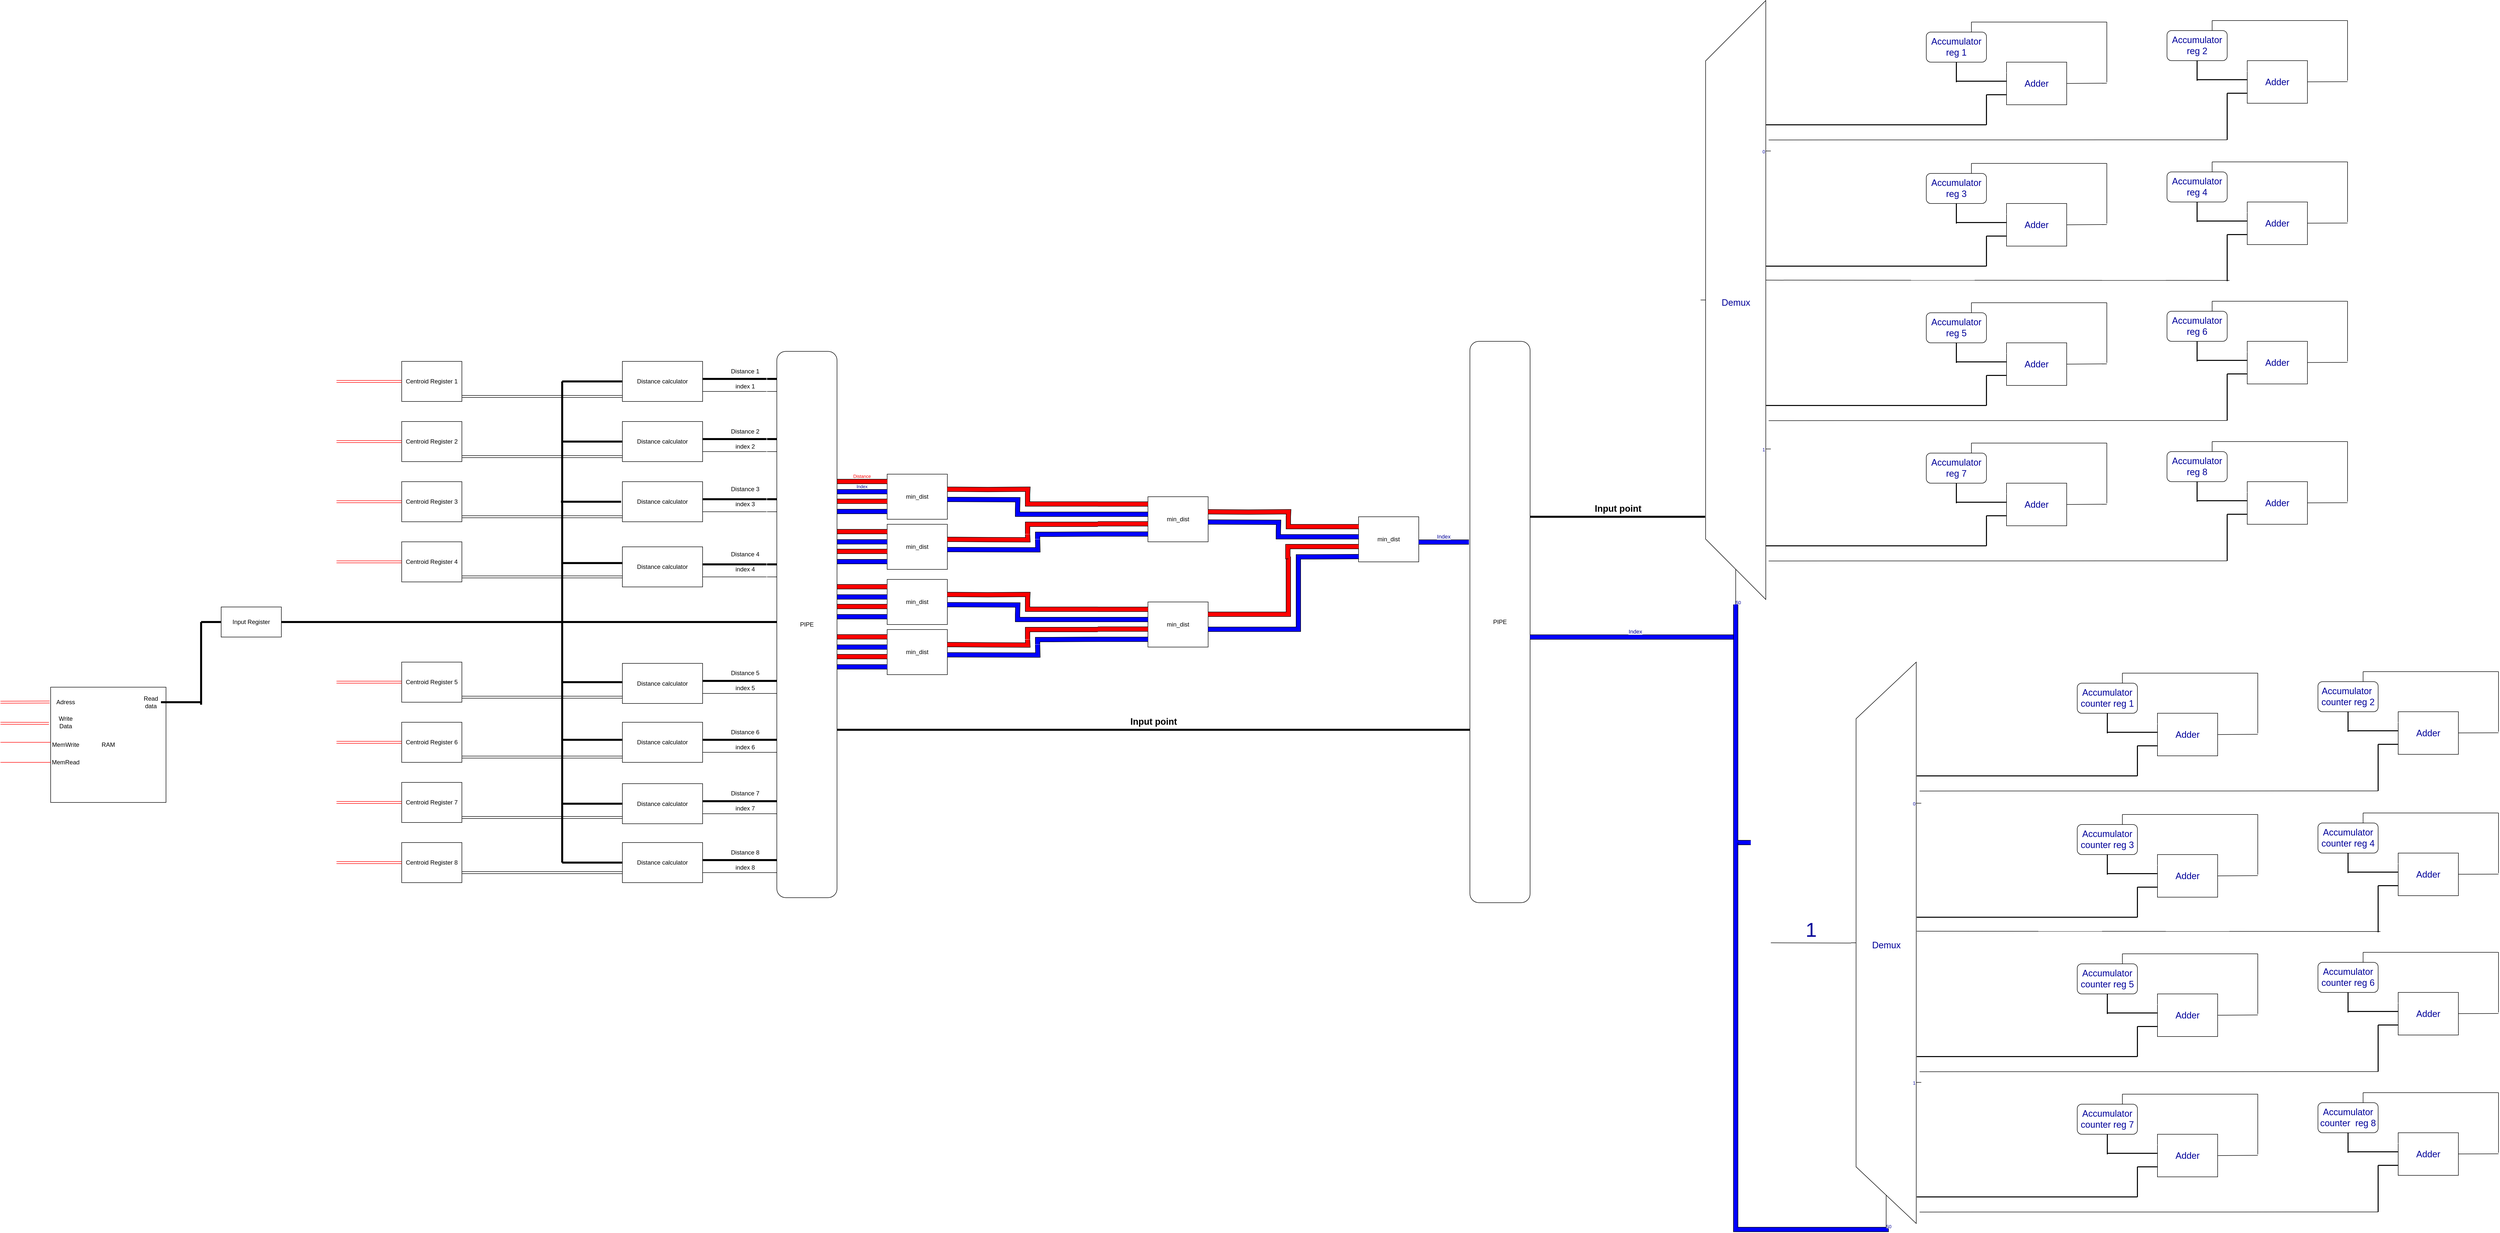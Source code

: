 <mxfile version="11.1.4" type="device"><diagram id="0tEBTNlMWr55wlTSH3PG" name="Page-1"><mxGraphModel dx="7077" dy="4546" grid="1" gridSize="10" guides="1" tooltips="1" connect="1" arrows="1" fold="1" page="0" pageScale="1" pageWidth="850" pageHeight="1100" math="0" shadow="0"><root><mxCell id="0"/><mxCell id="1" parent="0"/><mxCell id="R0n4JUokcq73TD4J5LEY-1" value="RAM" style="whiteSpace=wrap;html=1;aspect=fixed;" vertex="1" parent="1"><mxGeometry x="-180" y="330" width="230" height="230" as="geometry"/></mxCell><mxCell id="R0n4JUokcq73TD4J5LEY-2" value="Adress" style="text;html=1;strokeColor=none;fillColor=none;align=center;verticalAlign=middle;whiteSpace=wrap;rounded=0;" vertex="1" parent="1"><mxGeometry x="-170" y="350" width="40" height="20" as="geometry"/></mxCell><mxCell id="R0n4JUokcq73TD4J5LEY-3" value="Read data" style="text;html=1;strokeColor=none;fillColor=none;align=center;verticalAlign=middle;whiteSpace=wrap;rounded=0;" vertex="1" parent="1"><mxGeometry y="350" width="40" height="20" as="geometry"/></mxCell><mxCell id="R0n4JUokcq73TD4J5LEY-4" value="Write Data" style="text;html=1;strokeColor=none;fillColor=none;align=center;verticalAlign=middle;whiteSpace=wrap;rounded=0;" vertex="1" parent="1"><mxGeometry x="-170" y="390" width="40" height="20" as="geometry"/></mxCell><mxCell id="R0n4JUokcq73TD4J5LEY-5" value="MemWrite" style="text;html=1;strokeColor=none;fillColor=none;align=center;verticalAlign=middle;whiteSpace=wrap;rounded=0;" vertex="1" parent="1"><mxGeometry x="-170" y="435" width="40" height="20" as="geometry"/></mxCell><mxCell id="R0n4JUokcq73TD4J5LEY-6" value="MemRead" style="text;html=1;strokeColor=none;fillColor=none;align=center;verticalAlign=middle;whiteSpace=wrap;rounded=0;" vertex="1" parent="1"><mxGeometry x="-170" y="470" width="40" height="20" as="geometry"/></mxCell><mxCell id="R0n4JUokcq73TD4J5LEY-10" value="" style="endArrow=none;html=1;entryX=0;entryY=0.478;entryDx=0;entryDy=0;strokeColor=#FF0000;entryPerimeter=0;" edge="1" parent="1" target="R0n4JUokcq73TD4J5LEY-1"><mxGeometry width="50" height="50" relative="1" as="geometry"><mxPoint x="-280" y="440" as="sourcePoint"/><mxPoint x="-160" y="407.5" as="targetPoint"/></mxGeometry></mxCell><mxCell id="R0n4JUokcq73TD4J5LEY-11" value="" style="endArrow=none;html=1;strokeColor=#FF0000;" edge="1" parent="1"><mxGeometry width="50" height="50" relative="1" as="geometry"><mxPoint x="-280" y="480" as="sourcePoint"/><mxPoint x="-180" y="480" as="targetPoint"/></mxGeometry></mxCell><mxCell id="R0n4JUokcq73TD4J5LEY-14" value="Input Register" style="rounded=0;whiteSpace=wrap;html=1;" vertex="1" parent="1"><mxGeometry x="160" y="170" width="120" height="60" as="geometry"/></mxCell><mxCell id="R0n4JUokcq73TD4J5LEY-17" value="" style="shape=link;html=1;strokeColor=#FF0000;entryX=-0.009;entryY=0.129;entryDx=0;entryDy=0;entryPerimeter=0;" edge="1" parent="1" target="R0n4JUokcq73TD4J5LEY-1"><mxGeometry width="50" height="50" relative="1" as="geometry"><mxPoint x="-280" y="360" as="sourcePoint"/><mxPoint x="-300" y="290" as="targetPoint"/></mxGeometry></mxCell><mxCell id="R0n4JUokcq73TD4J5LEY-18" value="" style="shape=link;html=1;strokeColor=#FF0000;entryX=-0.015;entryY=0.314;entryDx=0;entryDy=0;entryPerimeter=0;" edge="1" parent="1" target="R0n4JUokcq73TD4J5LEY-1"><mxGeometry width="50" height="50" relative="1" as="geometry"><mxPoint x="-280" y="402" as="sourcePoint"/><mxPoint x="-172.07" y="369.67" as="targetPoint"/></mxGeometry></mxCell><mxCell id="R0n4JUokcq73TD4J5LEY-22" value="Centroid Register 1" style="rounded=0;whiteSpace=wrap;html=1;" vertex="1" parent="1"><mxGeometry x="520" y="-320" width="120" height="80" as="geometry"/></mxCell><mxCell id="R0n4JUokcq73TD4J5LEY-27" value="" style="shape=link;html=1;strokeColor=#FF0000;entryX=0;entryY=0.5;entryDx=0;entryDy=0;" edge="1" parent="1" target="R0n4JUokcq73TD4J5LEY-22"><mxGeometry width="50" height="50" relative="1" as="geometry"><mxPoint x="390" y="-280" as="sourcePoint"/><mxPoint x="-162.07" y="309.67" as="targetPoint"/></mxGeometry></mxCell><mxCell id="R0n4JUokcq73TD4J5LEY-30" value="Centroid Register 2" style="rounded=0;whiteSpace=wrap;html=1;" vertex="1" parent="1"><mxGeometry x="520" y="-200" width="120" height="80" as="geometry"/></mxCell><mxCell id="R0n4JUokcq73TD4J5LEY-31" value="" style="shape=link;html=1;strokeColor=#FF0000;entryX=0;entryY=0.5;entryDx=0;entryDy=0;" edge="1" parent="1" target="R0n4JUokcq73TD4J5LEY-30"><mxGeometry width="50" height="50" relative="1" as="geometry"><mxPoint x="390" y="-160" as="sourcePoint"/><mxPoint x="-162.07" y="419.67" as="targetPoint"/></mxGeometry></mxCell><mxCell id="R0n4JUokcq73TD4J5LEY-42" value="Centroid Register 3" style="rounded=0;whiteSpace=wrap;html=1;" vertex="1" parent="1"><mxGeometry x="520" y="-80" width="120" height="80" as="geometry"/></mxCell><mxCell id="R0n4JUokcq73TD4J5LEY-43" value="" style="shape=link;html=1;strokeColor=#FF0000;entryX=0;entryY=0.5;entryDx=0;entryDy=0;" edge="1" parent="1" target="R0n4JUokcq73TD4J5LEY-42"><mxGeometry width="50" height="50" relative="1" as="geometry"><mxPoint x="390" y="-40.0" as="sourcePoint"/><mxPoint x="-162.07" y="549.67" as="targetPoint"/></mxGeometry></mxCell><mxCell id="R0n4JUokcq73TD4J5LEY-44" value="Centroid Register 4" style="rounded=0;whiteSpace=wrap;html=1;" vertex="1" parent="1"><mxGeometry x="520" y="40" width="120" height="80" as="geometry"/></mxCell><mxCell id="R0n4JUokcq73TD4J5LEY-45" value="" style="shape=link;html=1;strokeColor=#FF0000;entryX=0;entryY=0.5;entryDx=0;entryDy=0;" edge="1" parent="1" target="R0n4JUokcq73TD4J5LEY-44"><mxGeometry width="50" height="50" relative="1" as="geometry"><mxPoint x="390" y="80.0" as="sourcePoint"/><mxPoint x="-162.07" y="659.67" as="targetPoint"/></mxGeometry></mxCell><mxCell id="R0n4JUokcq73TD4J5LEY-46" value="Centroid Register 5" style="rounded=0;whiteSpace=wrap;html=1;" vertex="1" parent="1"><mxGeometry x="520" y="280" width="120" height="80" as="geometry"/></mxCell><mxCell id="R0n4JUokcq73TD4J5LEY-47" value="" style="shape=link;html=1;strokeColor=#FF0000;entryX=0;entryY=0.5;entryDx=0;entryDy=0;" edge="1" parent="1" target="R0n4JUokcq73TD4J5LEY-46"><mxGeometry width="50" height="50" relative="1" as="geometry"><mxPoint x="390" y="320" as="sourcePoint"/><mxPoint x="-162.07" y="909.67" as="targetPoint"/></mxGeometry></mxCell><mxCell id="R0n4JUokcq73TD4J5LEY-48" value="Centroid Register 6" style="rounded=0;whiteSpace=wrap;html=1;" vertex="1" parent="1"><mxGeometry x="520" y="400" width="120" height="80" as="geometry"/></mxCell><mxCell id="R0n4JUokcq73TD4J5LEY-49" value="" style="shape=link;html=1;strokeColor=#FF0000;entryX=0;entryY=0.5;entryDx=0;entryDy=0;" edge="1" parent="1" target="R0n4JUokcq73TD4J5LEY-48"><mxGeometry width="50" height="50" relative="1" as="geometry"><mxPoint x="390" y="440" as="sourcePoint"/><mxPoint x="-162.07" y="1019.67" as="targetPoint"/></mxGeometry></mxCell><mxCell id="R0n4JUokcq73TD4J5LEY-50" value="Centroid Register 7" style="rounded=0;whiteSpace=wrap;html=1;" vertex="1" parent="1"><mxGeometry x="520" y="520" width="120" height="80" as="geometry"/></mxCell><mxCell id="R0n4JUokcq73TD4J5LEY-51" value="" style="shape=link;html=1;strokeColor=#FF0000;entryX=0;entryY=0.5;entryDx=0;entryDy=0;" edge="1" parent="1" target="R0n4JUokcq73TD4J5LEY-50"><mxGeometry width="50" height="50" relative="1" as="geometry"><mxPoint x="390" y="560" as="sourcePoint"/><mxPoint x="-162.07" y="1149.67" as="targetPoint"/></mxGeometry></mxCell><mxCell id="R0n4JUokcq73TD4J5LEY-52" value="Centroid Register 8" style="rounded=0;whiteSpace=wrap;html=1;" vertex="1" parent="1"><mxGeometry x="520" y="640" width="120" height="80" as="geometry"/></mxCell><mxCell id="R0n4JUokcq73TD4J5LEY-53" value="" style="shape=link;html=1;strokeColor=#FF0000;entryX=0;entryY=0.5;entryDx=0;entryDy=0;" edge="1" parent="1" target="R0n4JUokcq73TD4J5LEY-52"><mxGeometry width="50" height="50" relative="1" as="geometry"><mxPoint x="390" y="680" as="sourcePoint"/><mxPoint x="-162.07" y="1259.67" as="targetPoint"/></mxGeometry></mxCell><mxCell id="R0n4JUokcq73TD4J5LEY-56" value="Distance calculator" style="rounded=0;whiteSpace=wrap;html=1;" vertex="1" parent="1"><mxGeometry x="960" y="-320" width="160" height="80" as="geometry"/></mxCell><mxCell id="R0n4JUokcq73TD4J5LEY-59" value="" style="line;strokeWidth=4;html=1;perimeter=backbonePerimeter;points=[];outlineConnect=0;" vertex="1" parent="1"><mxGeometry x="280" y="195" width="560" height="10" as="geometry"/></mxCell><mxCell id="R0n4JUokcq73TD4J5LEY-60" value="" style="line;strokeWidth=4;direction=south;html=1;perimeter=backbonePerimeter;points=[];outlineConnect=0;" vertex="1" parent="1"><mxGeometry x="835" y="-280" width="10" height="960" as="geometry"/></mxCell><mxCell id="R0n4JUokcq73TD4J5LEY-61" value="" style="line;strokeWidth=4;html=1;perimeter=backbonePerimeter;points=[];outlineConnect=0;" vertex="1" parent="1"><mxGeometry x="840" y="-285" width="120" height="10" as="geometry"/></mxCell><mxCell id="R0n4JUokcq73TD4J5LEY-62" value="" style="line;strokeWidth=4;html=1;perimeter=backbonePerimeter;points=[];outlineConnect=0;" vertex="1" parent="1"><mxGeometry x="1120" y="-290" width="160" height="10" as="geometry"/></mxCell><mxCell id="R0n4JUokcq73TD4J5LEY-63" value="" style="line;strokeWidth=4;html=1;perimeter=backbonePerimeter;points=[];outlineConnect=0;" vertex="1" parent="1"><mxGeometry x="40" y="355" width="80" height="10" as="geometry"/></mxCell><mxCell id="R0n4JUokcq73TD4J5LEY-64" value="" style="line;strokeWidth=4;direction=south;html=1;perimeter=backbonePerimeter;points=[];outlineConnect=0;" vertex="1" parent="1"><mxGeometry x="115" y="200" width="10" height="165" as="geometry"/></mxCell><mxCell id="R0n4JUokcq73TD4J5LEY-65" value="" style="line;strokeWidth=4;html=1;perimeter=backbonePerimeter;points=[];outlineConnect=0;" vertex="1" parent="1"><mxGeometry x="120" y="195" width="40" height="10" as="geometry"/></mxCell><mxCell id="R0n4JUokcq73TD4J5LEY-68" value="" style="endArrow=none;html=1;strokeColor=#000000;exitX=1;exitY=0.75;exitDx=0;exitDy=0;" edge="1" parent="1" source="R0n4JUokcq73TD4J5LEY-56"><mxGeometry width="50" height="50" relative="1" as="geometry"><mxPoint x="1290" y="-160" as="sourcePoint"/><mxPoint x="1280" y="-260" as="targetPoint"/></mxGeometry></mxCell><mxCell id="R0n4JUokcq73TD4J5LEY-69" value="Distance calculator" style="rounded=0;whiteSpace=wrap;html=1;" vertex="1" parent="1"><mxGeometry x="960" y="-200" width="160" height="80" as="geometry"/></mxCell><mxCell id="R0n4JUokcq73TD4J5LEY-70" value="" style="line;strokeWidth=4;html=1;perimeter=backbonePerimeter;points=[];outlineConnect=0;" vertex="1" parent="1"><mxGeometry x="1120" y="-170" width="160" height="10" as="geometry"/></mxCell><mxCell id="R0n4JUokcq73TD4J5LEY-71" value="" style="endArrow=none;html=1;strokeColor=#000000;exitX=1;exitY=0.75;exitDx=0;exitDy=0;" edge="1" parent="1" source="R0n4JUokcq73TD4J5LEY-69"><mxGeometry width="50" height="50" relative="1" as="geometry"><mxPoint x="1290" y="-40" as="sourcePoint"/><mxPoint x="1280" y="-140" as="targetPoint"/></mxGeometry></mxCell><mxCell id="R0n4JUokcq73TD4J5LEY-72" value="Distance calculator" style="rounded=0;whiteSpace=wrap;html=1;" vertex="1" parent="1"><mxGeometry x="960" y="-80" width="160" height="80" as="geometry"/></mxCell><mxCell id="R0n4JUokcq73TD4J5LEY-73" value="" style="line;strokeWidth=4;html=1;perimeter=backbonePerimeter;points=[];outlineConnect=0;" vertex="1" parent="1"><mxGeometry x="1120" y="-50" width="160" height="10" as="geometry"/></mxCell><mxCell id="R0n4JUokcq73TD4J5LEY-74" value="" style="endArrow=none;html=1;strokeColor=#000000;exitX=1;exitY=0.75;exitDx=0;exitDy=0;" edge="1" parent="1" source="R0n4JUokcq73TD4J5LEY-72"><mxGeometry width="50" height="50" relative="1" as="geometry"><mxPoint x="1290" y="80" as="sourcePoint"/><mxPoint x="1280" y="-20" as="targetPoint"/></mxGeometry></mxCell><mxCell id="R0n4JUokcq73TD4J5LEY-75" value="Distance calculator" style="rounded=0;whiteSpace=wrap;html=1;" vertex="1" parent="1"><mxGeometry x="960" y="50" width="160" height="80" as="geometry"/></mxCell><mxCell id="R0n4JUokcq73TD4J5LEY-76" value="" style="line;strokeWidth=4;html=1;perimeter=backbonePerimeter;points=[];outlineConnect=0;" vertex="1" parent="1"><mxGeometry x="1120" y="80" width="160" height="10" as="geometry"/></mxCell><mxCell id="R0n4JUokcq73TD4J5LEY-77" value="" style="endArrow=none;html=1;strokeColor=#000000;exitX=1;exitY=0.75;exitDx=0;exitDy=0;" edge="1" parent="1" source="R0n4JUokcq73TD4J5LEY-75"><mxGeometry width="50" height="50" relative="1" as="geometry"><mxPoint x="1290" y="210" as="sourcePoint"/><mxPoint x="1280" y="110" as="targetPoint"/></mxGeometry></mxCell><mxCell id="R0n4JUokcq73TD4J5LEY-78" value="Distance calculator" style="rounded=0;whiteSpace=wrap;html=1;" vertex="1" parent="1"><mxGeometry x="960" y="282.5" width="160" height="80" as="geometry"/></mxCell><mxCell id="R0n4JUokcq73TD4J5LEY-79" value="" style="line;strokeWidth=4;html=1;perimeter=backbonePerimeter;points=[];outlineConnect=0;" vertex="1" parent="1"><mxGeometry x="1120" y="312.5" width="160" height="10" as="geometry"/></mxCell><mxCell id="R0n4JUokcq73TD4J5LEY-80" value="" style="endArrow=none;html=1;strokeColor=#000000;exitX=1;exitY=0.75;exitDx=0;exitDy=0;" edge="1" parent="1" source="R0n4JUokcq73TD4J5LEY-78"><mxGeometry width="50" height="50" relative="1" as="geometry"><mxPoint x="1290" y="442.5" as="sourcePoint"/><mxPoint x="1280" y="342.5" as="targetPoint"/></mxGeometry></mxCell><mxCell id="R0n4JUokcq73TD4J5LEY-81" value="Distance calculator" style="rounded=0;whiteSpace=wrap;html=1;" vertex="1" parent="1"><mxGeometry x="960" y="400" width="160" height="80" as="geometry"/></mxCell><mxCell id="R0n4JUokcq73TD4J5LEY-82" value="" style="line;strokeWidth=4;html=1;perimeter=backbonePerimeter;points=[];outlineConnect=0;" vertex="1" parent="1"><mxGeometry x="1120" y="430" width="160" height="10" as="geometry"/></mxCell><mxCell id="R0n4JUokcq73TD4J5LEY-83" value="" style="endArrow=none;html=1;strokeColor=#000000;exitX=1;exitY=0.75;exitDx=0;exitDy=0;" edge="1" parent="1" source="R0n4JUokcq73TD4J5LEY-81"><mxGeometry width="50" height="50" relative="1" as="geometry"><mxPoint x="1290" y="560" as="sourcePoint"/><mxPoint x="1280" y="460" as="targetPoint"/></mxGeometry></mxCell><mxCell id="R0n4JUokcq73TD4J5LEY-84" value="Distance calculator" style="rounded=0;whiteSpace=wrap;html=1;" vertex="1" parent="1"><mxGeometry x="960" y="522.5" width="160" height="80" as="geometry"/></mxCell><mxCell id="R0n4JUokcq73TD4J5LEY-85" value="" style="line;strokeWidth=4;html=1;perimeter=backbonePerimeter;points=[];outlineConnect=0;" vertex="1" parent="1"><mxGeometry x="1120" y="552.5" width="160" height="10" as="geometry"/></mxCell><mxCell id="R0n4JUokcq73TD4J5LEY-86" value="" style="endArrow=none;html=1;strokeColor=#000000;exitX=1;exitY=0.75;exitDx=0;exitDy=0;" edge="1" parent="1" source="R0n4JUokcq73TD4J5LEY-84"><mxGeometry width="50" height="50" relative="1" as="geometry"><mxPoint x="1290" y="682.5" as="sourcePoint"/><mxPoint x="1280" y="582.5" as="targetPoint"/></mxGeometry></mxCell><mxCell id="R0n4JUokcq73TD4J5LEY-87" value="Distance calculator" style="rounded=0;whiteSpace=wrap;html=1;" vertex="1" parent="1"><mxGeometry x="960" y="640" width="160" height="80" as="geometry"/></mxCell><mxCell id="R0n4JUokcq73TD4J5LEY-88" value="" style="line;strokeWidth=4;html=1;perimeter=backbonePerimeter;points=[];outlineConnect=0;" vertex="1" parent="1"><mxGeometry x="1120" y="670" width="160" height="10" as="geometry"/></mxCell><mxCell id="R0n4JUokcq73TD4J5LEY-89" value="" style="endArrow=none;html=1;strokeColor=#000000;exitX=1;exitY=0.75;exitDx=0;exitDy=0;" edge="1" parent="1" source="R0n4JUokcq73TD4J5LEY-87"><mxGeometry width="50" height="50" relative="1" as="geometry"><mxPoint x="1290" y="800" as="sourcePoint"/><mxPoint x="1280" y="700" as="targetPoint"/></mxGeometry></mxCell><mxCell id="R0n4JUokcq73TD4J5LEY-90" value="" style="line;strokeWidth=4;html=1;perimeter=backbonePerimeter;points=[];outlineConnect=0;" vertex="1" parent="1"><mxGeometry x="840" y="675" width="120" height="10" as="geometry"/></mxCell><mxCell id="R0n4JUokcq73TD4J5LEY-91" value="" style="line;strokeWidth=4;html=1;perimeter=backbonePerimeter;points=[];outlineConnect=0;" vertex="1" parent="1"><mxGeometry x="840" y="-165" width="120" height="10" as="geometry"/></mxCell><mxCell id="R0n4JUokcq73TD4J5LEY-92" value="" style="line;strokeWidth=4;html=1;perimeter=backbonePerimeter;points=[];outlineConnect=0;" vertex="1" parent="1"><mxGeometry x="837.5" y="-45" width="120" height="10" as="geometry"/></mxCell><mxCell id="R0n4JUokcq73TD4J5LEY-93" value="" style="line;strokeWidth=4;html=1;perimeter=backbonePerimeter;points=[];outlineConnect=0;" vertex="1" parent="1"><mxGeometry x="840" y="77.353" width="120" height="10" as="geometry"/></mxCell><mxCell id="R0n4JUokcq73TD4J5LEY-94" value="" style="line;strokeWidth=4;html=1;perimeter=backbonePerimeter;points=[];outlineConnect=0;" vertex="1" parent="1"><mxGeometry x="840" y="315" width="120" height="10" as="geometry"/></mxCell><mxCell id="R0n4JUokcq73TD4J5LEY-96" value="" style="line;strokeWidth=4;html=1;perimeter=backbonePerimeter;points=[];outlineConnect=0;" vertex="1" parent="1"><mxGeometry x="840" y="430" width="120" height="10" as="geometry"/></mxCell><mxCell id="R0n4JUokcq73TD4J5LEY-97" value="" style="line;strokeWidth=4;html=1;perimeter=backbonePerimeter;points=[];outlineConnect=0;" vertex="1" parent="1"><mxGeometry x="840" y="557.5" width="120" height="10" as="geometry"/></mxCell><mxCell id="R0n4JUokcq73TD4J5LEY-98" value="" style="shape=link;html=1;strokeColor=#000000;entryX=1;entryY=0.75;entryDx=0;entryDy=0;exitX=0;exitY=0.75;exitDx=0;exitDy=0;" edge="1" parent="1" source="R0n4JUokcq73TD4J5LEY-87" target="R0n4JUokcq73TD4J5LEY-52"><mxGeometry width="50" height="50" relative="1" as="geometry"><mxPoint x="500" y="790" as="sourcePoint"/><mxPoint x="550" y="740" as="targetPoint"/></mxGeometry></mxCell><mxCell id="R0n4JUokcq73TD4J5LEY-99" value="" style="shape=link;html=1;strokeColor=#000000;entryX=1;entryY=0.75;entryDx=0;entryDy=0;exitX=0;exitY=0.75;exitDx=0;exitDy=0;" edge="1" parent="1"><mxGeometry width="50" height="50" relative="1" as="geometry"><mxPoint x="960" y="590" as="sourcePoint"/><mxPoint x="640" y="590" as="targetPoint"/></mxGeometry></mxCell><mxCell id="R0n4JUokcq73TD4J5LEY-100" value="" style="shape=link;html=1;strokeColor=#000000;entryX=1;entryY=0.75;entryDx=0;entryDy=0;exitX=0;exitY=0.75;exitDx=0;exitDy=0;" edge="1" parent="1"><mxGeometry width="50" height="50" relative="1" as="geometry"><mxPoint x="960" y="469.5" as="sourcePoint"/><mxPoint x="640" y="469.5" as="targetPoint"/></mxGeometry></mxCell><mxCell id="R0n4JUokcq73TD4J5LEY-101" value="" style="shape=link;html=1;strokeColor=#000000;entryX=1;entryY=0.75;entryDx=0;entryDy=0;exitX=0;exitY=0.75;exitDx=0;exitDy=0;" edge="1" parent="1"><mxGeometry width="50" height="50" relative="1" as="geometry"><mxPoint x="960" y="350" as="sourcePoint"/><mxPoint x="640" y="350" as="targetPoint"/></mxGeometry></mxCell><mxCell id="R0n4JUokcq73TD4J5LEY-102" value="" style="shape=link;html=1;strokeColor=#000000;entryX=1;entryY=0.75;entryDx=0;entryDy=0;exitX=0;exitY=0.75;exitDx=0;exitDy=0;" edge="1" parent="1"><mxGeometry width="50" height="50" relative="1" as="geometry"><mxPoint x="960" y="110" as="sourcePoint"/><mxPoint x="640" y="110" as="targetPoint"/></mxGeometry></mxCell><mxCell id="R0n4JUokcq73TD4J5LEY-103" value="" style="shape=link;html=1;strokeColor=#000000;entryX=1;entryY=0.75;entryDx=0;entryDy=0;exitX=0;exitY=0.75;exitDx=0;exitDy=0;" edge="1" parent="1"><mxGeometry width="50" height="50" relative="1" as="geometry"><mxPoint x="960" y="-10" as="sourcePoint"/><mxPoint x="640" y="-10" as="targetPoint"/></mxGeometry></mxCell><mxCell id="R0n4JUokcq73TD4J5LEY-104" value="" style="shape=link;html=1;strokeColor=#000000;entryX=1;entryY=0.75;entryDx=0;entryDy=0;exitX=0;exitY=0.75;exitDx=0;exitDy=0;" edge="1" parent="1"><mxGeometry width="50" height="50" relative="1" as="geometry"><mxPoint x="960" y="-130" as="sourcePoint"/><mxPoint x="640" y="-130" as="targetPoint"/></mxGeometry></mxCell><mxCell id="R0n4JUokcq73TD4J5LEY-105" value="" style="shape=link;html=1;strokeColor=#000000;entryX=1;entryY=0.75;entryDx=0;entryDy=0;exitX=0;exitY=0.75;exitDx=0;exitDy=0;" edge="1" parent="1"><mxGeometry width="50" height="50" relative="1" as="geometry"><mxPoint x="960" y="-250" as="sourcePoint"/><mxPoint x="640" y="-250" as="targetPoint"/></mxGeometry></mxCell><mxCell id="R0n4JUokcq73TD4J5LEY-115" value="Distance 1" style="text;html=1;strokeColor=none;fillColor=none;align=center;verticalAlign=middle;whiteSpace=wrap;rounded=0;" vertex="1" parent="1"><mxGeometry x="1170" y="-310" width="70" height="20" as="geometry"/></mxCell><mxCell id="R0n4JUokcq73TD4J5LEY-116" value="index 1" style="text;html=1;strokeColor=none;fillColor=none;align=center;verticalAlign=middle;whiteSpace=wrap;rounded=0;" vertex="1" parent="1"><mxGeometry x="1180" y="-280" width="50" height="20" as="geometry"/></mxCell><mxCell id="R0n4JUokcq73TD4J5LEY-119" value="Distance 2" style="text;html=1;strokeColor=none;fillColor=none;align=center;verticalAlign=middle;whiteSpace=wrap;rounded=0;" vertex="1" parent="1"><mxGeometry x="1170" y="-190" width="70" height="20" as="geometry"/></mxCell><mxCell id="R0n4JUokcq73TD4J5LEY-120" value="index 2" style="text;html=1;strokeColor=none;fillColor=none;align=center;verticalAlign=middle;whiteSpace=wrap;rounded=0;" vertex="1" parent="1"><mxGeometry x="1180" y="-160" width="50" height="20" as="geometry"/></mxCell><mxCell id="R0n4JUokcq73TD4J5LEY-121" value="Distance 3" style="text;html=1;strokeColor=none;fillColor=none;align=center;verticalAlign=middle;whiteSpace=wrap;rounded=0;" vertex="1" parent="1"><mxGeometry x="1170" y="-75" width="70" height="20" as="geometry"/></mxCell><mxCell id="R0n4JUokcq73TD4J5LEY-122" value="index 3" style="text;html=1;strokeColor=none;fillColor=none;align=center;verticalAlign=middle;whiteSpace=wrap;rounded=0;" vertex="1" parent="1"><mxGeometry x="1180" y="-45" width="50" height="20" as="geometry"/></mxCell><mxCell id="R0n4JUokcq73TD4J5LEY-123" value="Distance 4" style="text;html=1;strokeColor=none;fillColor=none;align=center;verticalAlign=middle;whiteSpace=wrap;rounded=0;" vertex="1" parent="1"><mxGeometry x="1170" y="55" width="70" height="20" as="geometry"/></mxCell><mxCell id="R0n4JUokcq73TD4J5LEY-124" value="index 4" style="text;html=1;strokeColor=none;fillColor=none;align=center;verticalAlign=middle;whiteSpace=wrap;rounded=0;" vertex="1" parent="1"><mxGeometry x="1180" y="85" width="50" height="20" as="geometry"/></mxCell><mxCell id="R0n4JUokcq73TD4J5LEY-127" value="Distance 5" style="text;html=1;strokeColor=none;fillColor=none;align=center;verticalAlign=middle;whiteSpace=wrap;rounded=0;" vertex="1" parent="1"><mxGeometry x="1170" y="292.333" width="70" height="20" as="geometry"/></mxCell><mxCell id="R0n4JUokcq73TD4J5LEY-128" value="index 5" style="text;html=1;strokeColor=none;fillColor=none;align=center;verticalAlign=middle;whiteSpace=wrap;rounded=0;" vertex="1" parent="1"><mxGeometry x="1180" y="322.333" width="50" height="20" as="geometry"/></mxCell><mxCell id="R0n4JUokcq73TD4J5LEY-129" value="Distance 6" style="text;html=1;strokeColor=none;fillColor=none;align=center;verticalAlign=middle;whiteSpace=wrap;rounded=0;" vertex="1" parent="1"><mxGeometry x="1170" y="409.833" width="70" height="20" as="geometry"/></mxCell><mxCell id="R0n4JUokcq73TD4J5LEY-130" value="index 6" style="text;html=1;strokeColor=none;fillColor=none;align=center;verticalAlign=middle;whiteSpace=wrap;rounded=0;" vertex="1" parent="1"><mxGeometry x="1180" y="439.833" width="50" height="20" as="geometry"/></mxCell><mxCell id="R0n4JUokcq73TD4J5LEY-135" value="Distance 7" style="text;html=1;strokeColor=none;fillColor=none;align=center;verticalAlign=middle;whiteSpace=wrap;rounded=0;" vertex="1" parent="1"><mxGeometry x="1170" y="532.333" width="70" height="20" as="geometry"/></mxCell><mxCell id="R0n4JUokcq73TD4J5LEY-136" value="index 7" style="text;html=1;strokeColor=none;fillColor=none;align=center;verticalAlign=middle;whiteSpace=wrap;rounded=0;" vertex="1" parent="1"><mxGeometry x="1180" y="562.333" width="50" height="20" as="geometry"/></mxCell><mxCell id="R0n4JUokcq73TD4J5LEY-137" value="Distance 8" style="text;html=1;strokeColor=none;fillColor=none;align=center;verticalAlign=middle;whiteSpace=wrap;rounded=0;" vertex="1" parent="1"><mxGeometry x="1170" y="649.833" width="70" height="20" as="geometry"/></mxCell><mxCell id="R0n4JUokcq73TD4J5LEY-138" value="index 8" style="text;html=1;strokeColor=none;fillColor=none;align=center;verticalAlign=middle;whiteSpace=wrap;rounded=0;" vertex="1" parent="1"><mxGeometry x="1180" y="679.833" width="50" height="20" as="geometry"/></mxCell><mxCell id="R0n4JUokcq73TD4J5LEY-139" value="min_dist" style="rounded=0;whiteSpace=wrap;html=1;" vertex="1" parent="1"><mxGeometry x="1488" y="-95" width="120" height="90" as="geometry"/></mxCell><mxCell id="R0n4JUokcq73TD4J5LEY-140" value="Index" style="shape=filledEdge;rounded=0;fixDash=1;endArrow=none;strokeWidth=10;fillColor=#0000FF;edgeStyle=orthogonalEdgeStyle;verticalAlign=bottom;fontSize=9;spacingBottom=2;fontColor=#000099;" edge="1" parent="1"><mxGeometry width="60" height="40" relative="1" as="geometry"><mxPoint x="1388" y="-60" as="sourcePoint"/><mxPoint x="1488" y="-60" as="targetPoint"/></mxGeometry></mxCell><mxCell id="R0n4JUokcq73TD4J5LEY-141" value="Distance" style="shape=filledEdge;rounded=0;fixDash=1;endArrow=none;strokeWidth=10;fillColor=#FF0000;edgeStyle=orthogonalEdgeStyle;fontColor=#FF0000;labelBackgroundColor=#FFFFFF;fontSize=9;verticalAlign=bottom;horizontal=1;spacingBottom=2;" edge="1" parent="1"><mxGeometry width="60" height="40" relative="1" as="geometry"><mxPoint x="1388" y="-80.429" as="sourcePoint"/><mxPoint x="1488" y="-80.429" as="targetPoint"/></mxGeometry></mxCell><mxCell id="R0n4JUokcq73TD4J5LEY-142" value="" style="shape=filledEdge;rounded=0;fixDash=1;endArrow=none;strokeWidth=10;fillColor=#0000FF;edgeStyle=orthogonalEdgeStyle;" edge="1" parent="1"><mxGeometry width="60" height="40" relative="1" as="geometry"><mxPoint x="1388" y="-20.5" as="sourcePoint"/><mxPoint x="1488" y="-20.5" as="targetPoint"/></mxGeometry></mxCell><mxCell id="R0n4JUokcq73TD4J5LEY-143" value="" style="shape=filledEdge;rounded=0;fixDash=1;endArrow=none;strokeWidth=10;fillColor=#FF0000;edgeStyle=orthogonalEdgeStyle;" edge="1" parent="1"><mxGeometry width="60" height="40" relative="1" as="geometry"><mxPoint x="1388" y="-40.929" as="sourcePoint"/><mxPoint x="1488" y="-40.929" as="targetPoint"/></mxGeometry></mxCell><mxCell id="R0n4JUokcq73TD4J5LEY-144" value="" style="shape=filledEdge;rounded=0;fixDash=1;endArrow=none;strokeWidth=10;fillColor=#0000FF;edgeStyle=orthogonalEdgeStyle;" edge="1" parent="1"><mxGeometry width="60" height="40" relative="1" as="geometry"><mxPoint x="1608" y="-44.5" as="sourcePoint"/><mxPoint x="1748" y="-25" as="targetPoint"/></mxGeometry></mxCell><mxCell id="R0n4JUokcq73TD4J5LEY-145" value="" style="shape=filledEdge;rounded=0;fixDash=1;endArrow=none;strokeWidth=10;fillColor=#FF0000;edgeStyle=orthogonalEdgeStyle;" edge="1" parent="1"><mxGeometry width="60" height="40" relative="1" as="geometry"><mxPoint x="1608" y="-64.929" as="sourcePoint"/><mxPoint x="1768" y="-55" as="targetPoint"/></mxGeometry></mxCell><mxCell id="R0n4JUokcq73TD4J5LEY-146" value="min_dist" style="rounded=0;whiteSpace=wrap;html=1;" vertex="1" parent="1"><mxGeometry x="1488" y="5" width="120" height="90" as="geometry"/></mxCell><mxCell id="R0n4JUokcq73TD4J5LEY-147" value="" style="shape=filledEdge;rounded=0;fixDash=1;endArrow=none;strokeWidth=10;fillColor=#0000FF;edgeStyle=orthogonalEdgeStyle;" edge="1" parent="1"><mxGeometry width="60" height="40" relative="1" as="geometry"><mxPoint x="1388" y="40" as="sourcePoint"/><mxPoint x="1488" y="40" as="targetPoint"/></mxGeometry></mxCell><mxCell id="R0n4JUokcq73TD4J5LEY-148" value="" style="shape=filledEdge;rounded=0;fixDash=1;endArrow=none;strokeWidth=10;fillColor=#FF0000;edgeStyle=orthogonalEdgeStyle;" edge="1" parent="1"><mxGeometry width="60" height="40" relative="1" as="geometry"><mxPoint x="1388" y="19.571" as="sourcePoint"/><mxPoint x="1488" y="19.571" as="targetPoint"/></mxGeometry></mxCell><mxCell id="R0n4JUokcq73TD4J5LEY-149" value="" style="shape=filledEdge;rounded=0;fixDash=1;endArrow=none;strokeWidth=10;fillColor=#0000FF;edgeStyle=orthogonalEdgeStyle;" edge="1" parent="1"><mxGeometry width="60" height="40" relative="1" as="geometry"><mxPoint x="1388" y="79.5" as="sourcePoint"/><mxPoint x="1488" y="79.5" as="targetPoint"/></mxGeometry></mxCell><mxCell id="R0n4JUokcq73TD4J5LEY-150" value="" style="shape=filledEdge;rounded=0;fixDash=1;endArrow=none;strokeWidth=10;fillColor=#FF0000;edgeStyle=orthogonalEdgeStyle;" edge="1" parent="1"><mxGeometry width="60" height="40" relative="1" as="geometry"><mxPoint x="1388" y="59.071" as="sourcePoint"/><mxPoint x="1488" y="59.071" as="targetPoint"/></mxGeometry></mxCell><mxCell id="R0n4JUokcq73TD4J5LEY-151" value="" style="shape=filledEdge;rounded=0;fixDash=1;endArrow=none;strokeWidth=10;fillColor=#0000FF;edgeStyle=orthogonalEdgeStyle;" edge="1" parent="1"><mxGeometry width="60" height="40" relative="1" as="geometry"><mxPoint x="1748" y="-25.5" as="sourcePoint"/><mxPoint x="1908" y="-15.5" as="targetPoint"/><Array as="points"><mxPoint x="1748" y="-15"/><mxPoint x="1908" y="-15"/></Array></mxGeometry></mxCell><mxCell id="R0n4JUokcq73TD4J5LEY-152" value="" style="shape=filledEdge;rounded=0;fixDash=1;endArrow=none;strokeWidth=10;fillColor=#FF0000;edgeStyle=orthogonalEdgeStyle;entryX=0.002;entryY=0.22;entryDx=0;entryDy=0;entryPerimeter=0;" edge="1" parent="1"><mxGeometry width="60" height="40" relative="1" as="geometry"><mxPoint x="1768" y="-55.5" as="sourcePoint"/><mxPoint x="1908" y="-35.5" as="targetPoint"/><Array as="points"><mxPoint x="1768" y="-35"/></Array></mxGeometry></mxCell><mxCell id="R0n4JUokcq73TD4J5LEY-153" value="" style="shape=filledEdge;rounded=0;fixDash=1;endArrow=none;strokeWidth=10;fillColor=#0000FF;edgeStyle=orthogonalEdgeStyle;" edge="1" parent="1"><mxGeometry width="60" height="40" relative="1" as="geometry"><mxPoint x="1608" y="55.5" as="sourcePoint"/><mxPoint x="1788" y="35" as="targetPoint"/></mxGeometry></mxCell><mxCell id="R0n4JUokcq73TD4J5LEY-154" value="" style="shape=filledEdge;rounded=0;fixDash=1;endArrow=none;strokeWidth=10;fillColor=#FF0000;edgeStyle=orthogonalEdgeStyle;" edge="1" parent="1"><mxGeometry width="60" height="40" relative="1" as="geometry"><mxPoint x="1608" y="35.071" as="sourcePoint"/><mxPoint x="1768" y="25" as="targetPoint"/></mxGeometry></mxCell><mxCell id="R0n4JUokcq73TD4J5LEY-155" value="" style="shape=filledEdge;rounded=0;fixDash=1;endArrow=none;strokeWidth=10;fillColor=#0000FF;edgeStyle=orthogonalEdgeStyle;" edge="1" parent="1"><mxGeometry width="60" height="40" relative="1" as="geometry"><mxPoint x="1788" y="34.5" as="sourcePoint"/><mxPoint x="1908" y="24.5" as="targetPoint"/><Array as="points"><mxPoint x="1818" y="25"/><mxPoint x="1778" y="25"/></Array></mxGeometry></mxCell><mxCell id="R0n4JUokcq73TD4J5LEY-156" value="" style="shape=filledEdge;rounded=0;fixDash=1;endArrow=none;strokeWidth=10;fillColor=#FF0000;edgeStyle=orthogonalEdgeStyle;" edge="1" parent="1"><mxGeometry width="60" height="40" relative="1" as="geometry"><mxPoint x="1768" y="24.5" as="sourcePoint"/><mxPoint x="1908" y="4.5" as="targetPoint"/><Array as="points"><mxPoint x="1768" y="5"/><mxPoint x="1908" y="5"/></Array></mxGeometry></mxCell><mxCell id="R0n4JUokcq73TD4J5LEY-157" value="min_dist" style="rounded=0;whiteSpace=wrap;html=1;" vertex="1" parent="1"><mxGeometry x="1488" y="115" width="120" height="90" as="geometry"/></mxCell><mxCell id="R0n4JUokcq73TD4J5LEY-158" value="" style="shape=filledEdge;rounded=0;fixDash=1;endArrow=none;strokeWidth=10;fillColor=#0000FF;edgeStyle=orthogonalEdgeStyle;" edge="1" parent="1"><mxGeometry width="60" height="40" relative="1" as="geometry"><mxPoint x="1388" y="150" as="sourcePoint"/><mxPoint x="1488" y="150" as="targetPoint"/></mxGeometry></mxCell><mxCell id="R0n4JUokcq73TD4J5LEY-159" value="" style="shape=filledEdge;rounded=0;fixDash=1;endArrow=none;strokeWidth=10;fillColor=#FF0000;edgeStyle=orthogonalEdgeStyle;" edge="1" parent="1"><mxGeometry width="60" height="40" relative="1" as="geometry"><mxPoint x="1388" y="129.571" as="sourcePoint"/><mxPoint x="1488" y="129.571" as="targetPoint"/></mxGeometry></mxCell><mxCell id="R0n4JUokcq73TD4J5LEY-160" value="" style="shape=filledEdge;rounded=0;fixDash=1;endArrow=none;strokeWidth=10;fillColor=#0000FF;edgeStyle=orthogonalEdgeStyle;" edge="1" parent="1"><mxGeometry width="60" height="40" relative="1" as="geometry"><mxPoint x="1388" y="189.5" as="sourcePoint"/><mxPoint x="1488" y="189.5" as="targetPoint"/></mxGeometry></mxCell><mxCell id="R0n4JUokcq73TD4J5LEY-161" value="" style="shape=filledEdge;rounded=0;fixDash=1;endArrow=none;strokeWidth=10;fillColor=#FF0000;edgeStyle=orthogonalEdgeStyle;" edge="1" parent="1"><mxGeometry width="60" height="40" relative="1" as="geometry"><mxPoint x="1388" y="169.071" as="sourcePoint"/><mxPoint x="1488" y="169.071" as="targetPoint"/></mxGeometry></mxCell><mxCell id="R0n4JUokcq73TD4J5LEY-162" value="" style="shape=filledEdge;rounded=0;fixDash=1;endArrow=none;strokeWidth=10;fillColor=#0000FF;edgeStyle=orthogonalEdgeStyle;" edge="1" parent="1"><mxGeometry width="60" height="40" relative="1" as="geometry"><mxPoint x="1608" y="165.5" as="sourcePoint"/><mxPoint x="1748" y="185" as="targetPoint"/></mxGeometry></mxCell><mxCell id="R0n4JUokcq73TD4J5LEY-163" value="" style="shape=filledEdge;rounded=0;fixDash=1;endArrow=none;strokeWidth=10;fillColor=#FF0000;edgeStyle=orthogonalEdgeStyle;" edge="1" parent="1"><mxGeometry width="60" height="40" relative="1" as="geometry"><mxPoint x="1608" y="145.071" as="sourcePoint"/><mxPoint x="1768" y="155" as="targetPoint"/></mxGeometry></mxCell><mxCell id="R0n4JUokcq73TD4J5LEY-164" value="min_dist" style="rounded=0;whiteSpace=wrap;html=1;" vertex="1" parent="1"><mxGeometry x="1488" y="215" width="120" height="90" as="geometry"/></mxCell><mxCell id="R0n4JUokcq73TD4J5LEY-165" value="" style="shape=filledEdge;rounded=0;fixDash=1;endArrow=none;strokeWidth=10;fillColor=#0000FF;edgeStyle=orthogonalEdgeStyle;" edge="1" parent="1"><mxGeometry width="60" height="40" relative="1" as="geometry"><mxPoint x="1388" y="250" as="sourcePoint"/><mxPoint x="1488" y="250" as="targetPoint"/></mxGeometry></mxCell><mxCell id="R0n4JUokcq73TD4J5LEY-166" value="" style="shape=filledEdge;rounded=0;fixDash=1;endArrow=none;strokeWidth=10;fillColor=#FF0000;edgeStyle=orthogonalEdgeStyle;" edge="1" parent="1"><mxGeometry width="60" height="40" relative="1" as="geometry"><mxPoint x="1388" y="229.571" as="sourcePoint"/><mxPoint x="1488" y="229.571" as="targetPoint"/></mxGeometry></mxCell><mxCell id="R0n4JUokcq73TD4J5LEY-167" value="" style="shape=filledEdge;rounded=0;fixDash=1;endArrow=none;strokeWidth=10;fillColor=#0000FF;edgeStyle=orthogonalEdgeStyle;" edge="1" parent="1"><mxGeometry width="60" height="40" relative="1" as="geometry"><mxPoint x="1388" y="289.5" as="sourcePoint"/><mxPoint x="1488" y="289.5" as="targetPoint"/></mxGeometry></mxCell><mxCell id="R0n4JUokcq73TD4J5LEY-168" value="" style="shape=filledEdge;rounded=0;fixDash=1;endArrow=none;strokeWidth=10;fillColor=#FF0000;edgeStyle=orthogonalEdgeStyle;" edge="1" parent="1"><mxGeometry width="60" height="40" relative="1" as="geometry"><mxPoint x="1388" y="269.071" as="sourcePoint"/><mxPoint x="1488" y="269.071" as="targetPoint"/></mxGeometry></mxCell><mxCell id="R0n4JUokcq73TD4J5LEY-169" value="" style="shape=filledEdge;rounded=0;fixDash=1;endArrow=none;strokeWidth=10;fillColor=#0000FF;edgeStyle=orthogonalEdgeStyle;" edge="1" parent="1"><mxGeometry width="60" height="40" relative="1" as="geometry"><mxPoint x="1748" y="184.5" as="sourcePoint"/><mxPoint x="1908" y="194.5" as="targetPoint"/><Array as="points"><mxPoint x="1748" y="195"/><mxPoint x="1908" y="195"/></Array></mxGeometry></mxCell><mxCell id="R0n4JUokcq73TD4J5LEY-170" value="" style="shape=filledEdge;rounded=0;fixDash=1;endArrow=none;strokeWidth=10;fillColor=#FF0000;edgeStyle=orthogonalEdgeStyle;entryX=0.002;entryY=0.22;entryDx=0;entryDy=0;entryPerimeter=0;" edge="1" parent="1"><mxGeometry width="60" height="40" relative="1" as="geometry"><mxPoint x="1768" y="154.5" as="sourcePoint"/><mxPoint x="1908" y="174.5" as="targetPoint"/><Array as="points"><mxPoint x="1768" y="175"/></Array></mxGeometry></mxCell><mxCell id="R0n4JUokcq73TD4J5LEY-171" value="" style="shape=filledEdge;rounded=0;fixDash=1;endArrow=none;strokeWidth=10;fillColor=#0000FF;edgeStyle=orthogonalEdgeStyle;" edge="1" parent="1"><mxGeometry width="60" height="40" relative="1" as="geometry"><mxPoint x="1608" y="265.5" as="sourcePoint"/><mxPoint x="1788" y="245" as="targetPoint"/></mxGeometry></mxCell><mxCell id="R0n4JUokcq73TD4J5LEY-172" value="" style="shape=filledEdge;rounded=0;fixDash=1;endArrow=none;strokeWidth=10;fillColor=#FF0000;edgeStyle=orthogonalEdgeStyle;" edge="1" parent="1"><mxGeometry width="60" height="40" relative="1" as="geometry"><mxPoint x="1608" y="245.071" as="sourcePoint"/><mxPoint x="1768" y="235" as="targetPoint"/></mxGeometry></mxCell><mxCell id="R0n4JUokcq73TD4J5LEY-173" value="" style="shape=filledEdge;rounded=0;fixDash=1;endArrow=none;strokeWidth=10;fillColor=#0000FF;edgeStyle=orthogonalEdgeStyle;" edge="1" parent="1"><mxGeometry width="60" height="40" relative="1" as="geometry"><mxPoint x="1788" y="244.5" as="sourcePoint"/><mxPoint x="1908" y="234.5" as="targetPoint"/><Array as="points"><mxPoint x="1818" y="235"/><mxPoint x="1778" y="235"/></Array></mxGeometry></mxCell><mxCell id="R0n4JUokcq73TD4J5LEY-174" value="" style="shape=filledEdge;rounded=0;fixDash=1;endArrow=none;strokeWidth=10;fillColor=#FF0000;edgeStyle=orthogonalEdgeStyle;" edge="1" parent="1"><mxGeometry width="60" height="40" relative="1" as="geometry"><mxPoint x="1768" y="234.5" as="sourcePoint"/><mxPoint x="1908" y="214.5" as="targetPoint"/><Array as="points"><mxPoint x="1768" y="215"/><mxPoint x="1908" y="215"/></Array></mxGeometry></mxCell><mxCell id="R0n4JUokcq73TD4J5LEY-175" value="min_dist" style="rounded=0;whiteSpace=wrap;html=1;" vertex="1" parent="1"><mxGeometry x="2008" y="-50" width="120" height="90" as="geometry"/></mxCell><mxCell id="R0n4JUokcq73TD4J5LEY-176" value="" style="shape=filledEdge;rounded=0;fixDash=1;endArrow=none;strokeWidth=10;fillColor=#0000FF;edgeStyle=orthogonalEdgeStyle;" edge="1" parent="1"><mxGeometry width="60" height="40" relative="1" as="geometry"><mxPoint x="1908" y="-15" as="sourcePoint"/><mxPoint x="2008" y="-15" as="targetPoint"/></mxGeometry></mxCell><mxCell id="R0n4JUokcq73TD4J5LEY-177" value="" style="shape=filledEdge;rounded=0;fixDash=1;endArrow=none;strokeWidth=10;fillColor=#FF0000;edgeStyle=orthogonalEdgeStyle;" edge="1" parent="1"><mxGeometry width="60" height="40" relative="1" as="geometry"><mxPoint x="1908" y="-35.429" as="sourcePoint"/><mxPoint x="2008" y="-35.429" as="targetPoint"/></mxGeometry></mxCell><mxCell id="R0n4JUokcq73TD4J5LEY-178" value="" style="shape=filledEdge;rounded=0;fixDash=1;endArrow=none;strokeWidth=10;fillColor=#0000FF;edgeStyle=orthogonalEdgeStyle;" edge="1" parent="1"><mxGeometry width="60" height="40" relative="1" as="geometry"><mxPoint x="1908" y="24.5" as="sourcePoint"/><mxPoint x="2008" y="24.5" as="targetPoint"/></mxGeometry></mxCell><mxCell id="R0n4JUokcq73TD4J5LEY-179" value="" style="shape=filledEdge;rounded=0;fixDash=1;endArrow=none;strokeWidth=10;fillColor=#FF0000;edgeStyle=orthogonalEdgeStyle;" edge="1" parent="1"><mxGeometry width="60" height="40" relative="1" as="geometry"><mxPoint x="1908" y="4.071" as="sourcePoint"/><mxPoint x="2008" y="4.071" as="targetPoint"/></mxGeometry></mxCell><mxCell id="R0n4JUokcq73TD4J5LEY-180" value="" style="shape=filledEdge;rounded=0;fixDash=1;endArrow=none;strokeWidth=10;fillColor=#0000FF;edgeStyle=orthogonalEdgeStyle;" edge="1" parent="1"><mxGeometry width="60" height="40" relative="1" as="geometry"><mxPoint x="2128" y="0.5" as="sourcePoint"/><mxPoint x="2268" y="20" as="targetPoint"/></mxGeometry></mxCell><mxCell id="R0n4JUokcq73TD4J5LEY-181" value="" style="shape=filledEdge;rounded=0;fixDash=1;endArrow=none;strokeWidth=10;fillColor=#FF0000;edgeStyle=orthogonalEdgeStyle;" edge="1" parent="1"><mxGeometry width="60" height="40" relative="1" as="geometry"><mxPoint x="2128" y="-19.929" as="sourcePoint"/><mxPoint x="2288" y="-10" as="targetPoint"/></mxGeometry></mxCell><mxCell id="R0n4JUokcq73TD4J5LEY-182" value="min_dist" style="rounded=0;whiteSpace=wrap;html=1;" vertex="1" parent="1"><mxGeometry x="2008" y="160" width="120" height="90" as="geometry"/></mxCell><mxCell id="R0n4JUokcq73TD4J5LEY-183" value="" style="shape=filledEdge;rounded=0;fixDash=1;endArrow=none;strokeWidth=10;fillColor=#0000FF;edgeStyle=orthogonalEdgeStyle;" edge="1" parent="1"><mxGeometry width="60" height="40" relative="1" as="geometry"><mxPoint x="1908" y="195" as="sourcePoint"/><mxPoint x="2008" y="195" as="targetPoint"/></mxGeometry></mxCell><mxCell id="R0n4JUokcq73TD4J5LEY-184" value="" style="shape=filledEdge;rounded=0;fixDash=1;endArrow=none;strokeWidth=10;fillColor=#FF0000;edgeStyle=orthogonalEdgeStyle;" edge="1" parent="1"><mxGeometry width="60" height="40" relative="1" as="geometry"><mxPoint x="1908" y="174.571" as="sourcePoint"/><mxPoint x="2008" y="174.571" as="targetPoint"/></mxGeometry></mxCell><mxCell id="R0n4JUokcq73TD4J5LEY-185" value="" style="shape=filledEdge;rounded=0;fixDash=1;endArrow=none;strokeWidth=10;fillColor=#0000FF;edgeStyle=orthogonalEdgeStyle;" edge="1" parent="1"><mxGeometry width="60" height="40" relative="1" as="geometry"><mxPoint x="1908" y="234.5" as="sourcePoint"/><mxPoint x="2008" y="234.5" as="targetPoint"/></mxGeometry></mxCell><mxCell id="R0n4JUokcq73TD4J5LEY-186" value="" style="shape=filledEdge;rounded=0;fixDash=1;endArrow=none;strokeWidth=10;fillColor=#FF0000;edgeStyle=orthogonalEdgeStyle;" edge="1" parent="1"><mxGeometry width="60" height="40" relative="1" as="geometry"><mxPoint x="1908" y="214.071" as="sourcePoint"/><mxPoint x="2008" y="214.071" as="targetPoint"/></mxGeometry></mxCell><mxCell id="R0n4JUokcq73TD4J5LEY-187" value="min_dist" style="rounded=0;whiteSpace=wrap;html=1;" vertex="1" parent="1"><mxGeometry x="2428" y="-10" width="120" height="90" as="geometry"/></mxCell><mxCell id="R0n4JUokcq73TD4J5LEY-188" value="" style="shape=filledEdge;rounded=0;fixDash=1;endArrow=none;strokeWidth=10;fillColor=#0000FF;edgeStyle=orthogonalEdgeStyle;" edge="1" parent="1"><mxGeometry width="60" height="40" relative="1" as="geometry"><mxPoint x="2268" y="19.5" as="sourcePoint"/><mxPoint x="2428" y="29.5" as="targetPoint"/><Array as="points"><mxPoint x="2268" y="30"/><mxPoint x="2428" y="30"/></Array></mxGeometry></mxCell><mxCell id="R0n4JUokcq73TD4J5LEY-189" value="Index" style="shape=filledEdge;rounded=0;fixDash=1;endArrow=none;strokeWidth=10;fillColor=#0000FF;edgeStyle=orthogonalEdgeStyle;verticalAlign=bottom;spacingBottom=2;fontColor=#000099;" edge="1" parent="1"><mxGeometry width="60" height="40" relative="1" as="geometry"><mxPoint x="2548" y="40.5" as="sourcePoint"/><mxPoint x="2648" y="40.5" as="targetPoint"/></mxGeometry></mxCell><mxCell id="R0n4JUokcq73TD4J5LEY-191" value="" style="shape=filledEdge;rounded=0;fixDash=1;endArrow=none;strokeWidth=10;fillColor=#FF0000;edgeStyle=orthogonalEdgeStyle;entryX=0.002;entryY=0.22;entryDx=0;entryDy=0;entryPerimeter=0;" edge="1" parent="1" target="R0n4JUokcq73TD4J5LEY-187"><mxGeometry width="60" height="40" relative="1" as="geometry"><mxPoint x="2288" y="-10.5" as="sourcePoint"/><mxPoint x="2425.889" y="9.889" as="targetPoint"/><Array as="points"><mxPoint x="2288" y="10"/></Array></mxGeometry></mxCell><mxCell id="R0n4JUokcq73TD4J5LEY-192" value="" style="shape=filledEdge;rounded=0;fixDash=1;endArrow=none;strokeWidth=10;fillColor=#0000FF;edgeStyle=orthogonalEdgeStyle;" edge="1" parent="1"><mxGeometry width="60" height="40" relative="1" as="geometry"><mxPoint x="2128" y="214.5" as="sourcePoint"/><mxPoint x="2308" y="79.5" as="targetPoint"/><Array as="points"><mxPoint x="2128" y="215"/><mxPoint x="2308" y="215"/></Array></mxGeometry></mxCell><mxCell id="R0n4JUokcq73TD4J5LEY-193" value="" style="shape=filledEdge;rounded=0;fixDash=1;endArrow=none;strokeWidth=10;fillColor=#FF0000;edgeStyle=orthogonalEdgeStyle;" edge="1" parent="1"><mxGeometry width="60" height="40" relative="1" as="geometry"><mxPoint x="2128" y="184.5" as="sourcePoint"/><mxPoint x="2288" y="69.5" as="targetPoint"/><Array as="points"><mxPoint x="2128" y="185"/><mxPoint x="2288" y="185"/></Array></mxGeometry></mxCell><mxCell id="R0n4JUokcq73TD4J5LEY-194" value="" style="shape=filledEdge;rounded=0;fixDash=1;endArrow=none;strokeWidth=10;fillColor=#0000FF;edgeStyle=orthogonalEdgeStyle;" edge="1" parent="1"><mxGeometry width="60" height="40" relative="1" as="geometry"><mxPoint x="2308" y="79.5" as="sourcePoint"/><mxPoint x="2428" y="69.5" as="targetPoint"/><Array as="points"><mxPoint x="2338" y="70"/><mxPoint x="2298" y="70"/></Array></mxGeometry></mxCell><mxCell id="R0n4JUokcq73TD4J5LEY-195" value="" style="shape=filledEdge;rounded=0;fixDash=1;endArrow=none;strokeWidth=10;fillColor=#FF0000;edgeStyle=orthogonalEdgeStyle;" edge="1" parent="1"><mxGeometry width="60" height="40" relative="1" as="geometry"><mxPoint x="2288" y="69.5" as="sourcePoint"/><mxPoint x="2428" y="49.5" as="targetPoint"/><Array as="points"><mxPoint x="2287" y="50"/></Array></mxGeometry></mxCell><mxCell id="R0n4JUokcq73TD4J5LEY-201" value="" style="edgeStyle=orthogonalEdgeStyle;rounded=0;orthogonalLoop=1;jettySize=auto;html=1;labelBackgroundColor=#FFFFFF;strokeColor=#FFFFFF;fillColor=#FF0000;fontSize=9;fontColor=#000099;" edge="1" parent="1" source="R0n4JUokcq73TD4J5LEY-196" target="R0n4JUokcq73TD4J5LEY-199"><mxGeometry relative="1" as="geometry"/></mxCell><mxCell id="R0n4JUokcq73TD4J5LEY-196" value="PIPE" style="rounded=1;whiteSpace=wrap;html=1;" vertex="1" parent="1"><mxGeometry x="1268" y="-340" width="120" height="1090" as="geometry"/></mxCell><mxCell id="R0n4JUokcq73TD4J5LEY-197" value="PIPE" style="rounded=1;whiteSpace=wrap;html=1;" vertex="1" parent="1"><mxGeometry x="2650" y="-360" width="120" height="1120" as="geometry"/></mxCell><mxCell id="R0n4JUokcq73TD4J5LEY-199" value="" style="line;strokeWidth=4;html=1;perimeter=backbonePerimeter;points=[];outlineConnect=0;" vertex="1" parent="1"><mxGeometry x="840" y="195" width="428" height="10" as="geometry"/></mxCell><mxCell id="R0n4JUokcq73TD4J5LEY-202" value="Input point" style="line;strokeWidth=4;html=1;perimeter=backbonePerimeter;points=[];outlineConnect=0;verticalAlign=bottom;spacingBottom=7;fontStyle=1;fontSize=18;" vertex="1" parent="1"><mxGeometry x="1388" y="410" width="1262" height="10" as="geometry"/></mxCell><mxCell id="R0n4JUokcq73TD4J5LEY-203" value="Demux" style="shadow=0;dashed=0;align=center;fillColor=#ffffff;html=1;strokeWidth=1;shape=mxgraph.electrical.abstract.mux2;operation=demux;fontSize=18;fontColor=#000099;" vertex="1" parent="1"><mxGeometry x="3110" y="-1040" width="140" height="1205" as="geometry"/></mxCell><mxCell id="R0n4JUokcq73TD4J5LEY-204" value="Index" style="shape=filledEdge;rounded=0;fixDash=1;endArrow=none;strokeWidth=10;fillColor=#0000FF;edgeStyle=orthogonalEdgeStyle;verticalAlign=bottom;spacingBottom=2;fontColor=#000099;" edge="1" parent="1"><mxGeometry width="60" height="40" relative="1" as="geometry"><mxPoint x="2770" y="230" as="sourcePoint"/><mxPoint x="3180" y="240" as="targetPoint"/><Array as="points"><mxPoint x="2770" y="230"/><mxPoint x="3180" y="230"/></Array></mxGeometry></mxCell><mxCell id="R0n4JUokcq73TD4J5LEY-206" value="" style="shape=filledEdge;rounded=0;fixDash=1;endArrow=none;strokeWidth=10;fillColor=#0000FF;edgeStyle=orthogonalEdgeStyle;entryX=0.429;entryY=1;entryDx=10;entryDy=0;entryPerimeter=0;" edge="1" parent="1" target="R0n4JUokcq73TD4J5LEY-203"><mxGeometry width="60" height="40" relative="1" as="geometry"><mxPoint x="3210" y="640" as="sourcePoint"/><mxPoint x="3110" y="87.5" as="targetPoint"/><Array as="points"><mxPoint x="3180" y="178"/><mxPoint x="3180" y="178"/></Array></mxGeometry></mxCell><mxCell id="R0n4JUokcq73TD4J5LEY-207" value="Demux" style="shadow=0;dashed=0;align=center;fillColor=#ffffff;html=1;strokeWidth=1;shape=mxgraph.electrical.abstract.mux2;operation=demux;fontSize=18;fontColor=#000099;" vertex="1" parent="1"><mxGeometry x="3410" y="280" width="140" height="1130" as="geometry"/></mxCell><mxCell id="R0n4JUokcq73TD4J5LEY-208" value="" style="shape=filledEdge;rounded=0;fixDash=1;endArrow=none;strokeWidth=10;fillColor=#0000FF;edgeStyle=orthogonalEdgeStyle;entryX=0.429;entryY=1;entryDx=10;entryDy=0;entryPerimeter=0;" edge="1" parent="1" target="R0n4JUokcq73TD4J5LEY-207"><mxGeometry width="60" height="40" relative="1" as="geometry"><mxPoint x="3180" y="640" as="sourcePoint"/><mxPoint x="3190" y="176" as="targetPoint"/><Array as="points"><mxPoint x="3180" y="1412"/><mxPoint x="3480" y="1412"/></Array></mxGeometry></mxCell><mxCell id="R0n4JUokcq73TD4J5LEY-209" value="Input point" style="line;strokeWidth=4;html=1;perimeter=backbonePerimeter;points=[];outlineConnect=0;verticalAlign=bottom;spacingBottom=7;fontStyle=1;fontSize=18;" vertex="1" parent="1"><mxGeometry x="2770" y="-15" width="349" height="10" as="geometry"/></mxCell><mxCell id="R0n4JUokcq73TD4J5LEY-210" value="" style="endArrow=none;dashed=1;html=1;labelBackgroundColor=#FFFFFF;strokeColor=#FFFFFF;fillColor=#FF0000;fontSize=18;fontColor=#000099;" edge="1" parent="1"><mxGeometry width="50" height="50" relative="1" as="geometry"><mxPoint x="3110" y="830" as="sourcePoint"/><mxPoint x="3160" y="780" as="targetPoint"/></mxGeometry></mxCell><mxCell id="R0n4JUokcq73TD4J5LEY-211" value="" style="endArrow=none;html=1;labelBackgroundColor=#FFFFFF;strokeColor=#FFFFFF;fillColor=#FF0000;fontSize=18;fontColor=#000099;" edge="1" parent="1"><mxGeometry width="50" height="50" relative="1" as="geometry"><mxPoint x="3110" y="900" as="sourcePoint"/><mxPoint x="3160" y="850" as="targetPoint"/></mxGeometry></mxCell><mxCell id="R0n4JUokcq73TD4J5LEY-213" value="Adder" style="rounded=0;whiteSpace=wrap;html=1;fontSize=18;fontColor=#000099;" vertex="1" parent="1"><mxGeometry x="3720" y="-635" width="120" height="85" as="geometry"/></mxCell><mxCell id="R0n4JUokcq73TD4J5LEY-214" value="Accumulator reg 3" style="rounded=1;whiteSpace=wrap;html=1;fontSize=18;fontColor=#000099;" vertex="1" parent="1"><mxGeometry x="3560" y="-695" width="120" height="60" as="geometry"/></mxCell><mxCell id="R0n4JUokcq73TD4J5LEY-216" value="" style="endArrow=none;html=1;labelBackgroundColor=#FFFFFF;strokeColor=#FFFFFF;fillColor=#FF0000;fontSize=18;fontColor=#000099;" edge="1" parent="1"><mxGeometry width="50" height="50" relative="1" as="geometry"><mxPoint x="3630" y="-565" as="sourcePoint"/><mxPoint x="3680" y="-615" as="targetPoint"/></mxGeometry></mxCell><mxCell id="R0n4JUokcq73TD4J5LEY-217" value="" style="endArrow=none;html=1;labelBackgroundColor=#FFFFFF;strokeColor=#FFFFFF;fillColor=#FF0000;fontSize=18;fontColor=#000099;entryX=0;entryY=0.25;entryDx=0;entryDy=0;" edge="1" parent="1" target="R0n4JUokcq73TD4J5LEY-213"><mxGeometry width="50" height="50" relative="1" as="geometry"><mxPoint x="3620" y="-614" as="sourcePoint"/><mxPoint x="3660" y="-605" as="targetPoint"/></mxGeometry></mxCell><mxCell id="R0n4JUokcq73TD4J5LEY-218" value="" style="line;strokeWidth=2;html=1;fontSize=18;fontColor=#000099;" vertex="1" parent="1"><mxGeometry x="3620" y="-602" width="100" height="10" as="geometry"/></mxCell><mxCell id="R0n4JUokcq73TD4J5LEY-219" value="" style="line;strokeWidth=2;direction=south;html=1;fontSize=18;fontColor=#000099;" vertex="1" parent="1"><mxGeometry x="3615" y="-635" width="10" height="40" as="geometry"/></mxCell><mxCell id="R0n4JUokcq73TD4J5LEY-223" value="" style="edgeStyle=orthogonalEdgeStyle;rounded=0;orthogonalLoop=1;jettySize=auto;html=1;labelBackgroundColor=#FFFFFF;strokeColor=#FFFFFF;fillColor=#FF0000;fontSize=18;fontColor=#000099;" edge="1" parent="1" source="R0n4JUokcq73TD4J5LEY-221"><mxGeometry relative="1" as="geometry"><mxPoint x="3760" y="-510" as="targetPoint"/></mxGeometry></mxCell><mxCell id="R0n4JUokcq73TD4J5LEY-221" value="" style="line;strokeWidth=2;html=1;fontSize=18;fontColor=#000099;" vertex="1" parent="1"><mxGeometry x="3240" y="-515" width="440" height="10" as="geometry"/></mxCell><mxCell id="R0n4JUokcq73TD4J5LEY-224" value="" style="line;strokeWidth=2;direction=south;html=1;fontSize=18;fontColor=#000099;" vertex="1" parent="1"><mxGeometry x="3675" y="-570" width="10" height="60" as="geometry"/></mxCell><mxCell id="R0n4JUokcq73TD4J5LEY-225" value="" style="line;strokeWidth=2;html=1;fontSize=18;fontColor=#000099;" vertex="1" parent="1"><mxGeometry x="3680" y="-575" width="40" height="10" as="geometry"/></mxCell><mxCell id="R0n4JUokcq73TD4J5LEY-226" value="" style="endArrow=none;html=1;labelBackgroundColor=#FFFFFF;strokeColor=#000000;fillColor=#FF0000;fontSize=18;fontColor=#000099;exitX=1;exitY=0.5;exitDx=0;exitDy=0;" edge="1" parent="1" source="R0n4JUokcq73TD4J5LEY-213"><mxGeometry width="50" height="50" relative="1" as="geometry"><mxPoint x="3900" y="-595" as="sourcePoint"/><mxPoint x="3920" y="-593" as="targetPoint"/></mxGeometry></mxCell><mxCell id="R0n4JUokcq73TD4J5LEY-227" value="" style="endArrow=none;html=1;labelBackgroundColor=#FFFFFF;strokeColor=#000000;fillColor=#FF0000;fontSize=18;fontColor=#000099;" edge="1" parent="1"><mxGeometry width="50" height="50" relative="1" as="geometry"><mxPoint x="3920" y="-595" as="sourcePoint"/><mxPoint x="3920" y="-715" as="targetPoint"/></mxGeometry></mxCell><mxCell id="R0n4JUokcq73TD4J5LEY-228" value="" style="endArrow=none;html=1;labelBackgroundColor=#FFFFFF;strokeColor=#000000;fillColor=#FF0000;fontSize=18;fontColor=#000099;" edge="1" parent="1"><mxGeometry width="50" height="50" relative="1" as="geometry"><mxPoint x="3650" y="-715" as="sourcePoint"/><mxPoint x="3920" y="-715" as="targetPoint"/></mxGeometry></mxCell><mxCell id="R0n4JUokcq73TD4J5LEY-229" value="" style="endArrow=none;html=1;labelBackgroundColor=#FFFFFF;strokeColor=#000000;fillColor=#FF0000;fontSize=18;fontColor=#000099;exitX=0.75;exitY=0;exitDx=0;exitDy=0;" edge="1" parent="1" source="R0n4JUokcq73TD4J5LEY-214"><mxGeometry width="50" height="50" relative="1" as="geometry"><mxPoint x="3510" y="-715" as="sourcePoint"/><mxPoint x="3650" y="-715" as="targetPoint"/></mxGeometry></mxCell><mxCell id="R0n4JUokcq73TD4J5LEY-230" value="Adder" style="rounded=0;whiteSpace=wrap;html=1;fontSize=18;fontColor=#000099;" vertex="1" parent="1"><mxGeometry x="4200" y="-638" width="120" height="85" as="geometry"/></mxCell><mxCell id="R0n4JUokcq73TD4J5LEY-231" value="Accumulator reg 4" style="rounded=1;whiteSpace=wrap;html=1;fontSize=18;fontColor=#000099;" vertex="1" parent="1"><mxGeometry x="4040" y="-698" width="120" height="60" as="geometry"/></mxCell><mxCell id="R0n4JUokcq73TD4J5LEY-232" value="" style="endArrow=none;html=1;labelBackgroundColor=#FFFFFF;strokeColor=#FFFFFF;fillColor=#FF0000;fontSize=18;fontColor=#000099;" edge="1" parent="1"><mxGeometry width="50" height="50" relative="1" as="geometry"><mxPoint x="4110.0" y="-568.0" as="sourcePoint"/><mxPoint x="4160.0" y="-618.0" as="targetPoint"/></mxGeometry></mxCell><mxCell id="R0n4JUokcq73TD4J5LEY-233" value="" style="endArrow=none;html=1;labelBackgroundColor=#FFFFFF;strokeColor=#FFFFFF;fillColor=#FF0000;fontSize=18;fontColor=#000099;entryX=0;entryY=0.25;entryDx=0;entryDy=0;" edge="1" parent="1" target="R0n4JUokcq73TD4J5LEY-230"><mxGeometry width="50" height="50" relative="1" as="geometry"><mxPoint x="4100.0" y="-617" as="sourcePoint"/><mxPoint x="4140" y="-608" as="targetPoint"/></mxGeometry></mxCell><mxCell id="R0n4JUokcq73TD4J5LEY-234" value="" style="line;strokeWidth=2;html=1;fontSize=18;fontColor=#000099;" vertex="1" parent="1"><mxGeometry x="4100" y="-605" width="100" height="10" as="geometry"/></mxCell><mxCell id="R0n4JUokcq73TD4J5LEY-235" value="" style="line;strokeWidth=2;direction=south;html=1;fontSize=18;fontColor=#000099;" vertex="1" parent="1"><mxGeometry x="4095" y="-638" width="10" height="40" as="geometry"/></mxCell><mxCell id="R0n4JUokcq73TD4J5LEY-236" value="" style="edgeStyle=orthogonalEdgeStyle;rounded=0;orthogonalLoop=1;jettySize=auto;html=1;labelBackgroundColor=#FFFFFF;strokeColor=#FFFFFF;fillColor=#FF0000;fontSize=18;fontColor=#000099;" edge="1" parent="1"><mxGeometry relative="1" as="geometry"><mxPoint x="4160.0" y="-513.529" as="sourcePoint"/><mxPoint x="4240.0" y="-513.0" as="targetPoint"/></mxGeometry></mxCell><mxCell id="R0n4JUokcq73TD4J5LEY-237" value="" style="line;strokeWidth=2;direction=south;html=1;fontSize=18;fontColor=#000099;" vertex="1" parent="1"><mxGeometry x="4155" y="-573" width="10" height="93" as="geometry"/></mxCell><mxCell id="R0n4JUokcq73TD4J5LEY-238" value="" style="line;strokeWidth=2;html=1;fontSize=18;fontColor=#000099;" vertex="1" parent="1"><mxGeometry x="4160" y="-578" width="40" height="10" as="geometry"/></mxCell><mxCell id="R0n4JUokcq73TD4J5LEY-239" value="" style="endArrow=none;html=1;labelBackgroundColor=#FFFFFF;strokeColor=#000000;fillColor=#FF0000;fontSize=18;fontColor=#000099;" edge="1" parent="1" source="R0n4JUokcq73TD4J5LEY-230"><mxGeometry width="50" height="50" relative="1" as="geometry"><mxPoint x="4380" y="-598" as="sourcePoint"/><mxPoint x="4400.0" y="-596" as="targetPoint"/></mxGeometry></mxCell><mxCell id="R0n4JUokcq73TD4J5LEY-240" value="" style="endArrow=none;html=1;labelBackgroundColor=#FFFFFF;strokeColor=#000000;fillColor=#FF0000;fontSize=18;fontColor=#000099;" edge="1" parent="1"><mxGeometry width="50" height="50" relative="1" as="geometry"><mxPoint x="4400.0" y="-598.0" as="sourcePoint"/><mxPoint x="4400.0" y="-718" as="targetPoint"/></mxGeometry></mxCell><mxCell id="R0n4JUokcq73TD4J5LEY-241" value="" style="endArrow=none;html=1;labelBackgroundColor=#FFFFFF;strokeColor=#000000;fillColor=#FF0000;fontSize=18;fontColor=#000099;" edge="1" parent="1"><mxGeometry width="50" height="50" relative="1" as="geometry"><mxPoint x="4130.0" y="-718" as="sourcePoint"/><mxPoint x="4400.0" y="-718" as="targetPoint"/></mxGeometry></mxCell><mxCell id="R0n4JUokcq73TD4J5LEY-242" value="" style="endArrow=none;html=1;labelBackgroundColor=#FFFFFF;strokeColor=#000000;fillColor=#FF0000;fontSize=18;fontColor=#000099;exitX=0.75;exitY=0;exitDx=0;exitDy=0;" edge="1" parent="1" source="R0n4JUokcq73TD4J5LEY-231"><mxGeometry width="50" height="50" relative="1" as="geometry"><mxPoint x="3990" y="-718" as="sourcePoint"/><mxPoint x="4130.0" y="-718" as="targetPoint"/></mxGeometry></mxCell><mxCell id="R0n4JUokcq73TD4J5LEY-244" value="Adder" style="rounded=0;whiteSpace=wrap;html=1;fontSize=18;fontColor=#000099;" vertex="1" parent="1"><mxGeometry x="3720" y="-357" width="120" height="85" as="geometry"/></mxCell><mxCell id="R0n4JUokcq73TD4J5LEY-245" value="Accumulator reg 5" style="rounded=1;whiteSpace=wrap;html=1;fontSize=18;fontColor=#000099;" vertex="1" parent="1"><mxGeometry x="3560" y="-417" width="120" height="60" as="geometry"/></mxCell><mxCell id="R0n4JUokcq73TD4J5LEY-246" value="" style="endArrow=none;html=1;labelBackgroundColor=#FFFFFF;strokeColor=#FFFFFF;fillColor=#FF0000;fontSize=18;fontColor=#000099;" edge="1" parent="1"><mxGeometry width="50" height="50" relative="1" as="geometry"><mxPoint x="3630" y="-287" as="sourcePoint"/><mxPoint x="3680" y="-337" as="targetPoint"/></mxGeometry></mxCell><mxCell id="R0n4JUokcq73TD4J5LEY-247" value="" style="endArrow=none;html=1;labelBackgroundColor=#FFFFFF;strokeColor=#FFFFFF;fillColor=#FF0000;fontSize=18;fontColor=#000099;entryX=0;entryY=0.25;entryDx=0;entryDy=0;" edge="1" parent="1" target="R0n4JUokcq73TD4J5LEY-244"><mxGeometry width="50" height="50" relative="1" as="geometry"><mxPoint x="3620" y="-336" as="sourcePoint"/><mxPoint x="3660" y="-327" as="targetPoint"/></mxGeometry></mxCell><mxCell id="R0n4JUokcq73TD4J5LEY-248" value="" style="line;strokeWidth=2;html=1;fontSize=18;fontColor=#000099;" vertex="1" parent="1"><mxGeometry x="3620" y="-324" width="100" height="10" as="geometry"/></mxCell><mxCell id="R0n4JUokcq73TD4J5LEY-249" value="" style="line;strokeWidth=2;direction=south;html=1;fontSize=18;fontColor=#000099;" vertex="1" parent="1"><mxGeometry x="3615" y="-357" width="10" height="40" as="geometry"/></mxCell><mxCell id="R0n4JUokcq73TD4J5LEY-250" value="" style="edgeStyle=orthogonalEdgeStyle;rounded=0;orthogonalLoop=1;jettySize=auto;html=1;labelBackgroundColor=#FFFFFF;strokeColor=#FFFFFF;fillColor=#FF0000;fontSize=18;fontColor=#000099;" edge="1" parent="1" source="R0n4JUokcq73TD4J5LEY-251"><mxGeometry relative="1" as="geometry"><mxPoint x="3760" y="-232" as="targetPoint"/></mxGeometry></mxCell><mxCell id="R0n4JUokcq73TD4J5LEY-251" value="" style="line;strokeWidth=2;html=1;fontSize=18;fontColor=#000099;" vertex="1" parent="1"><mxGeometry x="3240" y="-237" width="440" height="10" as="geometry"/></mxCell><mxCell id="R0n4JUokcq73TD4J5LEY-252" value="" style="line;strokeWidth=2;direction=south;html=1;fontSize=18;fontColor=#000099;" vertex="1" parent="1"><mxGeometry x="3675" y="-292" width="10" height="60" as="geometry"/></mxCell><mxCell id="R0n4JUokcq73TD4J5LEY-253" value="" style="line;strokeWidth=2;html=1;fontSize=18;fontColor=#000099;" vertex="1" parent="1"><mxGeometry x="3680" y="-297" width="40" height="10" as="geometry"/></mxCell><mxCell id="R0n4JUokcq73TD4J5LEY-254" value="" style="endArrow=none;html=1;labelBackgroundColor=#FFFFFF;strokeColor=#000000;fillColor=#FF0000;fontSize=18;fontColor=#000099;exitX=1;exitY=0.5;exitDx=0;exitDy=0;" edge="1" parent="1" source="R0n4JUokcq73TD4J5LEY-244"><mxGeometry width="50" height="50" relative="1" as="geometry"><mxPoint x="3900" y="-317" as="sourcePoint"/><mxPoint x="3920" y="-315" as="targetPoint"/></mxGeometry></mxCell><mxCell id="R0n4JUokcq73TD4J5LEY-255" value="" style="endArrow=none;html=1;labelBackgroundColor=#FFFFFF;strokeColor=#000000;fillColor=#FF0000;fontSize=18;fontColor=#000099;" edge="1" parent="1"><mxGeometry width="50" height="50" relative="1" as="geometry"><mxPoint x="3920" y="-317" as="sourcePoint"/><mxPoint x="3920" y="-437" as="targetPoint"/></mxGeometry></mxCell><mxCell id="R0n4JUokcq73TD4J5LEY-256" value="" style="endArrow=none;html=1;labelBackgroundColor=#FFFFFF;strokeColor=#000000;fillColor=#FF0000;fontSize=18;fontColor=#000099;" edge="1" parent="1"><mxGeometry width="50" height="50" relative="1" as="geometry"><mxPoint x="3650" y="-437" as="sourcePoint"/><mxPoint x="3920" y="-437" as="targetPoint"/></mxGeometry></mxCell><mxCell id="R0n4JUokcq73TD4J5LEY-257" value="" style="endArrow=none;html=1;labelBackgroundColor=#FFFFFF;strokeColor=#000000;fillColor=#FF0000;fontSize=18;fontColor=#000099;exitX=0.75;exitY=0;exitDx=0;exitDy=0;" edge="1" parent="1" source="R0n4JUokcq73TD4J5LEY-245"><mxGeometry width="50" height="50" relative="1" as="geometry"><mxPoint x="3510" y="-437" as="sourcePoint"/><mxPoint x="3650" y="-437" as="targetPoint"/></mxGeometry></mxCell><mxCell id="R0n4JUokcq73TD4J5LEY-258" value="Adder" style="rounded=0;whiteSpace=wrap;html=1;fontSize=18;fontColor=#000099;" vertex="1" parent="1"><mxGeometry x="4200" y="-360" width="120" height="85" as="geometry"/></mxCell><mxCell id="R0n4JUokcq73TD4J5LEY-259" value="Accumulator reg 6" style="rounded=1;whiteSpace=wrap;html=1;fontSize=18;fontColor=#000099;" vertex="1" parent="1"><mxGeometry x="4040" y="-420" width="120" height="60" as="geometry"/></mxCell><mxCell id="R0n4JUokcq73TD4J5LEY-260" value="" style="endArrow=none;html=1;labelBackgroundColor=#FFFFFF;strokeColor=#FFFFFF;fillColor=#FF0000;fontSize=18;fontColor=#000099;" edge="1" parent="1"><mxGeometry width="50" height="50" relative="1" as="geometry"><mxPoint x="4110" y="-290" as="sourcePoint"/><mxPoint x="4160" y="-340" as="targetPoint"/></mxGeometry></mxCell><mxCell id="R0n4JUokcq73TD4J5LEY-261" value="" style="endArrow=none;html=1;labelBackgroundColor=#FFFFFF;strokeColor=#FFFFFF;fillColor=#FF0000;fontSize=18;fontColor=#000099;entryX=0;entryY=0.25;entryDx=0;entryDy=0;" edge="1" parent="1" target="R0n4JUokcq73TD4J5LEY-258"><mxGeometry width="50" height="50" relative="1" as="geometry"><mxPoint x="4100" y="-339" as="sourcePoint"/><mxPoint x="4140" y="-330" as="targetPoint"/></mxGeometry></mxCell><mxCell id="R0n4JUokcq73TD4J5LEY-262" value="" style="line;strokeWidth=2;html=1;fontSize=18;fontColor=#000099;" vertex="1" parent="1"><mxGeometry x="4100" y="-327" width="100" height="10" as="geometry"/></mxCell><mxCell id="R0n4JUokcq73TD4J5LEY-263" value="" style="line;strokeWidth=2;direction=south;html=1;fontSize=18;fontColor=#000099;" vertex="1" parent="1"><mxGeometry x="4095" y="-360" width="10" height="40" as="geometry"/></mxCell><mxCell id="R0n4JUokcq73TD4J5LEY-264" value="" style="edgeStyle=orthogonalEdgeStyle;rounded=0;orthogonalLoop=1;jettySize=auto;html=1;labelBackgroundColor=#FFFFFF;strokeColor=#FFFFFF;fillColor=#FF0000;fontSize=18;fontColor=#000099;" edge="1" parent="1"><mxGeometry relative="1" as="geometry"><mxPoint x="4160.0" y="-235.529" as="sourcePoint"/><mxPoint x="4240" y="-235" as="targetPoint"/></mxGeometry></mxCell><mxCell id="R0n4JUokcq73TD4J5LEY-265" value="" style="line;strokeWidth=2;direction=south;html=1;fontSize=18;fontColor=#000099;" vertex="1" parent="1"><mxGeometry x="4155" y="-295" width="10" height="93" as="geometry"/></mxCell><mxCell id="R0n4JUokcq73TD4J5LEY-266" value="" style="line;strokeWidth=2;html=1;fontSize=18;fontColor=#000099;" vertex="1" parent="1"><mxGeometry x="4160" y="-300" width="40" height="10" as="geometry"/></mxCell><mxCell id="R0n4JUokcq73TD4J5LEY-267" value="" style="endArrow=none;html=1;labelBackgroundColor=#FFFFFF;strokeColor=#000000;fillColor=#FF0000;fontSize=18;fontColor=#000099;" edge="1" parent="1" source="R0n4JUokcq73TD4J5LEY-258"><mxGeometry width="50" height="50" relative="1" as="geometry"><mxPoint x="4380" y="-320" as="sourcePoint"/><mxPoint x="4400" y="-318" as="targetPoint"/></mxGeometry></mxCell><mxCell id="R0n4JUokcq73TD4J5LEY-268" value="" style="endArrow=none;html=1;labelBackgroundColor=#FFFFFF;strokeColor=#000000;fillColor=#FF0000;fontSize=18;fontColor=#000099;" edge="1" parent="1"><mxGeometry width="50" height="50" relative="1" as="geometry"><mxPoint x="4400" y="-320" as="sourcePoint"/><mxPoint x="4400" y="-440" as="targetPoint"/></mxGeometry></mxCell><mxCell id="R0n4JUokcq73TD4J5LEY-269" value="" style="endArrow=none;html=1;labelBackgroundColor=#FFFFFF;strokeColor=#000000;fillColor=#FF0000;fontSize=18;fontColor=#000099;" edge="1" parent="1"><mxGeometry width="50" height="50" relative="1" as="geometry"><mxPoint x="4130" y="-440" as="sourcePoint"/><mxPoint x="4400" y="-440" as="targetPoint"/></mxGeometry></mxCell><mxCell id="R0n4JUokcq73TD4J5LEY-270" value="" style="endArrow=none;html=1;labelBackgroundColor=#FFFFFF;strokeColor=#000000;fillColor=#FF0000;fontSize=18;fontColor=#000099;exitX=0.75;exitY=0;exitDx=0;exitDy=0;" edge="1" parent="1" source="R0n4JUokcq73TD4J5LEY-259"><mxGeometry width="50" height="50" relative="1" as="geometry"><mxPoint x="3990" y="-440" as="sourcePoint"/><mxPoint x="4130" y="-440" as="targetPoint"/></mxGeometry></mxCell><mxCell id="R0n4JUokcq73TD4J5LEY-271" value="" style="endArrow=none;html=1;labelBackgroundColor=#FFFFFF;strokeColor=#000000;fillColor=#FF0000;fontSize=18;fontColor=#000099;exitX=0.969;exitY=0.168;exitDx=0;exitDy=0;exitPerimeter=0;" edge="1" parent="1"><mxGeometry width="50" height="50" relative="1" as="geometry"><mxPoint x="3245.66" y="-201.8" as="sourcePoint"/><mxPoint x="4160" y="-202" as="targetPoint"/></mxGeometry></mxCell><mxCell id="R0n4JUokcq73TD4J5LEY-272" value="Adder" style="rounded=0;whiteSpace=wrap;html=1;fontSize=18;fontColor=#000099;" vertex="1" parent="1"><mxGeometry x="3720" y="-917" width="120" height="85" as="geometry"/></mxCell><mxCell id="R0n4JUokcq73TD4J5LEY-273" value="Accumulator reg 1" style="rounded=1;whiteSpace=wrap;html=1;fontSize=18;fontColor=#000099;" vertex="1" parent="1"><mxGeometry x="3560" y="-977" width="120" height="60" as="geometry"/></mxCell><mxCell id="R0n4JUokcq73TD4J5LEY-274" value="" style="endArrow=none;html=1;labelBackgroundColor=#FFFFFF;strokeColor=#FFFFFF;fillColor=#FF0000;fontSize=18;fontColor=#000099;" edge="1" parent="1"><mxGeometry width="50" height="50" relative="1" as="geometry"><mxPoint x="3630" y="-847" as="sourcePoint"/><mxPoint x="3680" y="-897" as="targetPoint"/></mxGeometry></mxCell><mxCell id="R0n4JUokcq73TD4J5LEY-275" value="" style="endArrow=none;html=1;labelBackgroundColor=#FFFFFF;strokeColor=#FFFFFF;fillColor=#FF0000;fontSize=18;fontColor=#000099;entryX=0;entryY=0.25;entryDx=0;entryDy=0;" edge="1" parent="1" target="R0n4JUokcq73TD4J5LEY-272"><mxGeometry width="50" height="50" relative="1" as="geometry"><mxPoint x="3620" y="-896" as="sourcePoint"/><mxPoint x="3660" y="-887" as="targetPoint"/></mxGeometry></mxCell><mxCell id="R0n4JUokcq73TD4J5LEY-276" value="" style="line;strokeWidth=2;html=1;fontSize=18;fontColor=#000099;" vertex="1" parent="1"><mxGeometry x="3620" y="-884" width="100" height="10" as="geometry"/></mxCell><mxCell id="R0n4JUokcq73TD4J5LEY-277" value="" style="line;strokeWidth=2;direction=south;html=1;fontSize=18;fontColor=#000099;" vertex="1" parent="1"><mxGeometry x="3615" y="-917" width="10" height="40" as="geometry"/></mxCell><mxCell id="R0n4JUokcq73TD4J5LEY-278" value="" style="edgeStyle=orthogonalEdgeStyle;rounded=0;orthogonalLoop=1;jettySize=auto;html=1;labelBackgroundColor=#FFFFFF;strokeColor=#FFFFFF;fillColor=#FF0000;fontSize=18;fontColor=#000099;" edge="1" parent="1" source="R0n4JUokcq73TD4J5LEY-279"><mxGeometry relative="1" as="geometry"><mxPoint x="3760" y="-792" as="targetPoint"/></mxGeometry></mxCell><mxCell id="R0n4JUokcq73TD4J5LEY-279" value="" style="line;strokeWidth=2;html=1;fontSize=18;fontColor=#000099;" vertex="1" parent="1"><mxGeometry x="3240" y="-797" width="440" height="10" as="geometry"/></mxCell><mxCell id="R0n4JUokcq73TD4J5LEY-280" value="" style="line;strokeWidth=2;direction=south;html=1;fontSize=18;fontColor=#000099;" vertex="1" parent="1"><mxGeometry x="3675" y="-852" width="10" height="60" as="geometry"/></mxCell><mxCell id="R0n4JUokcq73TD4J5LEY-281" value="" style="line;strokeWidth=2;html=1;fontSize=18;fontColor=#000099;" vertex="1" parent="1"><mxGeometry x="3680" y="-857" width="40" height="10" as="geometry"/></mxCell><mxCell id="R0n4JUokcq73TD4J5LEY-282" value="" style="endArrow=none;html=1;labelBackgroundColor=#FFFFFF;strokeColor=#000000;fillColor=#FF0000;fontSize=18;fontColor=#000099;exitX=1;exitY=0.5;exitDx=0;exitDy=0;" edge="1" parent="1" source="R0n4JUokcq73TD4J5LEY-272"><mxGeometry width="50" height="50" relative="1" as="geometry"><mxPoint x="3900" y="-877" as="sourcePoint"/><mxPoint x="3920" y="-875" as="targetPoint"/></mxGeometry></mxCell><mxCell id="R0n4JUokcq73TD4J5LEY-283" value="" style="endArrow=none;html=1;labelBackgroundColor=#FFFFFF;strokeColor=#000000;fillColor=#FF0000;fontSize=18;fontColor=#000099;" edge="1" parent="1"><mxGeometry width="50" height="50" relative="1" as="geometry"><mxPoint x="3920" y="-877" as="sourcePoint"/><mxPoint x="3920" y="-997" as="targetPoint"/></mxGeometry></mxCell><mxCell id="R0n4JUokcq73TD4J5LEY-284" value="" style="endArrow=none;html=1;labelBackgroundColor=#FFFFFF;strokeColor=#000000;fillColor=#FF0000;fontSize=18;fontColor=#000099;" edge="1" parent="1"><mxGeometry width="50" height="50" relative="1" as="geometry"><mxPoint x="3650" y="-997" as="sourcePoint"/><mxPoint x="3920" y="-997" as="targetPoint"/></mxGeometry></mxCell><mxCell id="R0n4JUokcq73TD4J5LEY-285" value="" style="endArrow=none;html=1;labelBackgroundColor=#FFFFFF;strokeColor=#000000;fillColor=#FF0000;fontSize=18;fontColor=#000099;exitX=0.75;exitY=0;exitDx=0;exitDy=0;" edge="1" parent="1" source="R0n4JUokcq73TD4J5LEY-273"><mxGeometry width="50" height="50" relative="1" as="geometry"><mxPoint x="3510" y="-997" as="sourcePoint"/><mxPoint x="3650" y="-997" as="targetPoint"/></mxGeometry></mxCell><mxCell id="R0n4JUokcq73TD4J5LEY-286" value="Adder" style="rounded=0;whiteSpace=wrap;html=1;fontSize=18;fontColor=#000099;" vertex="1" parent="1"><mxGeometry x="4200" y="-920" width="120" height="85" as="geometry"/></mxCell><mxCell id="R0n4JUokcq73TD4J5LEY-287" value="Accumulator reg 2" style="rounded=1;whiteSpace=wrap;html=1;fontSize=18;fontColor=#000099;" vertex="1" parent="1"><mxGeometry x="4040" y="-980" width="120" height="60" as="geometry"/></mxCell><mxCell id="R0n4JUokcq73TD4J5LEY-288" value="" style="endArrow=none;html=1;labelBackgroundColor=#FFFFFF;strokeColor=#FFFFFF;fillColor=#FF0000;fontSize=18;fontColor=#000099;" edge="1" parent="1"><mxGeometry width="50" height="50" relative="1" as="geometry"><mxPoint x="4110" y="-850" as="sourcePoint"/><mxPoint x="4160" y="-900" as="targetPoint"/></mxGeometry></mxCell><mxCell id="R0n4JUokcq73TD4J5LEY-289" value="" style="endArrow=none;html=1;labelBackgroundColor=#FFFFFF;strokeColor=#FFFFFF;fillColor=#FF0000;fontSize=18;fontColor=#000099;entryX=0;entryY=0.25;entryDx=0;entryDy=0;" edge="1" parent="1" target="R0n4JUokcq73TD4J5LEY-286"><mxGeometry width="50" height="50" relative="1" as="geometry"><mxPoint x="4100" y="-899" as="sourcePoint"/><mxPoint x="4140" y="-890" as="targetPoint"/></mxGeometry></mxCell><mxCell id="R0n4JUokcq73TD4J5LEY-290" value="" style="line;strokeWidth=2;html=1;fontSize=18;fontColor=#000099;" vertex="1" parent="1"><mxGeometry x="4100" y="-887" width="100" height="10" as="geometry"/></mxCell><mxCell id="R0n4JUokcq73TD4J5LEY-291" value="" style="line;strokeWidth=2;direction=south;html=1;fontSize=18;fontColor=#000099;" vertex="1" parent="1"><mxGeometry x="4095" y="-920" width="10" height="40" as="geometry"/></mxCell><mxCell id="R0n4JUokcq73TD4J5LEY-292" value="" style="edgeStyle=orthogonalEdgeStyle;rounded=0;orthogonalLoop=1;jettySize=auto;html=1;labelBackgroundColor=#FFFFFF;strokeColor=#FFFFFF;fillColor=#FF0000;fontSize=18;fontColor=#000099;" edge="1" parent="1"><mxGeometry relative="1" as="geometry"><mxPoint x="4160.0" y="-795.529" as="sourcePoint"/><mxPoint x="4240" y="-795" as="targetPoint"/></mxGeometry></mxCell><mxCell id="R0n4JUokcq73TD4J5LEY-293" value="" style="line;strokeWidth=2;direction=south;html=1;fontSize=18;fontColor=#000099;" vertex="1" parent="1"><mxGeometry x="4155" y="-855" width="10" height="93" as="geometry"/></mxCell><mxCell id="R0n4JUokcq73TD4J5LEY-294" value="" style="line;strokeWidth=2;html=1;fontSize=18;fontColor=#000099;" vertex="1" parent="1"><mxGeometry x="4160" y="-860" width="40" height="10" as="geometry"/></mxCell><mxCell id="R0n4JUokcq73TD4J5LEY-295" value="" style="endArrow=none;html=1;labelBackgroundColor=#FFFFFF;strokeColor=#000000;fillColor=#FF0000;fontSize=18;fontColor=#000099;" edge="1" parent="1" source="R0n4JUokcq73TD4J5LEY-286"><mxGeometry width="50" height="50" relative="1" as="geometry"><mxPoint x="4380" y="-880" as="sourcePoint"/><mxPoint x="4400" y="-878" as="targetPoint"/></mxGeometry></mxCell><mxCell id="R0n4JUokcq73TD4J5LEY-296" value="" style="endArrow=none;html=1;labelBackgroundColor=#FFFFFF;strokeColor=#000000;fillColor=#FF0000;fontSize=18;fontColor=#000099;" edge="1" parent="1"><mxGeometry width="50" height="50" relative="1" as="geometry"><mxPoint x="4400" y="-880" as="sourcePoint"/><mxPoint x="4400" y="-1000" as="targetPoint"/></mxGeometry></mxCell><mxCell id="R0n4JUokcq73TD4J5LEY-297" value="" style="endArrow=none;html=1;labelBackgroundColor=#FFFFFF;strokeColor=#000000;fillColor=#FF0000;fontSize=18;fontColor=#000099;" edge="1" parent="1"><mxGeometry width="50" height="50" relative="1" as="geometry"><mxPoint x="4130" y="-1000" as="sourcePoint"/><mxPoint x="4400" y="-1000" as="targetPoint"/></mxGeometry></mxCell><mxCell id="R0n4JUokcq73TD4J5LEY-298" value="" style="endArrow=none;html=1;labelBackgroundColor=#FFFFFF;strokeColor=#000000;fillColor=#FF0000;fontSize=18;fontColor=#000099;exitX=0.75;exitY=0;exitDx=0;exitDy=0;" edge="1" parent="1" source="R0n4JUokcq73TD4J5LEY-287"><mxGeometry width="50" height="50" relative="1" as="geometry"><mxPoint x="3990" y="-1000" as="sourcePoint"/><mxPoint x="4130" y="-1000" as="targetPoint"/></mxGeometry></mxCell><mxCell id="R0n4JUokcq73TD4J5LEY-299" value="" style="endArrow=none;html=1;labelBackgroundColor=#FFFFFF;strokeColor=#000000;fillColor=#FF0000;fontSize=18;fontColor=#000099;exitX=0.969;exitY=0.168;exitDx=0;exitDy=0;exitPerimeter=0;" edge="1" parent="1"><mxGeometry width="50" height="50" relative="1" as="geometry"><mxPoint x="3245.66" y="-761.8" as="sourcePoint"/><mxPoint x="4160" y="-762" as="targetPoint"/></mxGeometry></mxCell><mxCell id="R0n4JUokcq73TD4J5LEY-300" value="" style="endArrow=none;html=1;labelBackgroundColor=#FFFFFF;strokeColor=#000000;fillColor=#FF0000;fontSize=18;fontColor=#000099;exitX=0.929;exitY=0.463;exitDx=0;exitDy=0;exitPerimeter=0;" edge="1" parent="1" source="R0n4JUokcq73TD4J5LEY-203"><mxGeometry width="50" height="50" relative="1" as="geometry"><mxPoint x="3250.16" y="-481.3" as="sourcePoint"/><mxPoint x="4164.5" y="-481.5" as="targetPoint"/></mxGeometry></mxCell><mxCell id="R0n4JUokcq73TD4J5LEY-332" value="Adder" style="rounded=0;whiteSpace=wrap;html=1;fontSize=18;fontColor=#000099;" vertex="1" parent="1"><mxGeometry x="3720" y="-77" width="120" height="85" as="geometry"/></mxCell><mxCell id="R0n4JUokcq73TD4J5LEY-333" value="Accumulator reg 7" style="rounded=1;whiteSpace=wrap;html=1;fontSize=18;fontColor=#000099;" vertex="1" parent="1"><mxGeometry x="3560" y="-137" width="120" height="60" as="geometry"/></mxCell><mxCell id="R0n4JUokcq73TD4J5LEY-334" value="" style="endArrow=none;html=1;labelBackgroundColor=#FFFFFF;strokeColor=#FFFFFF;fillColor=#FF0000;fontSize=18;fontColor=#000099;" edge="1" parent="1"><mxGeometry width="50" height="50" relative="1" as="geometry"><mxPoint x="3630" y="-7" as="sourcePoint"/><mxPoint x="3680" y="-57" as="targetPoint"/></mxGeometry></mxCell><mxCell id="R0n4JUokcq73TD4J5LEY-335" value="" style="endArrow=none;html=1;labelBackgroundColor=#FFFFFF;strokeColor=#FFFFFF;fillColor=#FF0000;fontSize=18;fontColor=#000099;entryX=0;entryY=0.25;entryDx=0;entryDy=0;" edge="1" parent="1" target="R0n4JUokcq73TD4J5LEY-332"><mxGeometry width="50" height="50" relative="1" as="geometry"><mxPoint x="3620" y="-56" as="sourcePoint"/><mxPoint x="3660" y="-47" as="targetPoint"/></mxGeometry></mxCell><mxCell id="R0n4JUokcq73TD4J5LEY-336" value="" style="line;strokeWidth=2;html=1;fontSize=18;fontColor=#000099;" vertex="1" parent="1"><mxGeometry x="3620" y="-44" width="100" height="10" as="geometry"/></mxCell><mxCell id="R0n4JUokcq73TD4J5LEY-337" value="" style="line;strokeWidth=2;direction=south;html=1;fontSize=18;fontColor=#000099;" vertex="1" parent="1"><mxGeometry x="3615" y="-77" width="10" height="40" as="geometry"/></mxCell><mxCell id="R0n4JUokcq73TD4J5LEY-338" value="" style="edgeStyle=orthogonalEdgeStyle;rounded=0;orthogonalLoop=1;jettySize=auto;html=1;labelBackgroundColor=#FFFFFF;strokeColor=#FFFFFF;fillColor=#FF0000;fontSize=18;fontColor=#000099;" edge="1" parent="1" source="R0n4JUokcq73TD4J5LEY-339"><mxGeometry relative="1" as="geometry"><mxPoint x="3760" y="48" as="targetPoint"/></mxGeometry></mxCell><mxCell id="R0n4JUokcq73TD4J5LEY-339" value="" style="line;strokeWidth=2;html=1;fontSize=18;fontColor=#000099;" vertex="1" parent="1"><mxGeometry x="3240" y="43" width="440" height="10" as="geometry"/></mxCell><mxCell id="R0n4JUokcq73TD4J5LEY-340" value="" style="line;strokeWidth=2;direction=south;html=1;fontSize=18;fontColor=#000099;" vertex="1" parent="1"><mxGeometry x="3675" y="-12" width="10" height="60" as="geometry"/></mxCell><mxCell id="R0n4JUokcq73TD4J5LEY-341" value="" style="line;strokeWidth=2;html=1;fontSize=18;fontColor=#000099;" vertex="1" parent="1"><mxGeometry x="3680" y="-17" width="40" height="10" as="geometry"/></mxCell><mxCell id="R0n4JUokcq73TD4J5LEY-342" value="" style="endArrow=none;html=1;labelBackgroundColor=#FFFFFF;strokeColor=#000000;fillColor=#FF0000;fontSize=18;fontColor=#000099;exitX=1;exitY=0.5;exitDx=0;exitDy=0;" edge="1" parent="1" source="R0n4JUokcq73TD4J5LEY-332"><mxGeometry width="50" height="50" relative="1" as="geometry"><mxPoint x="3900" y="-37" as="sourcePoint"/><mxPoint x="3920" y="-35" as="targetPoint"/></mxGeometry></mxCell><mxCell id="R0n4JUokcq73TD4J5LEY-343" value="" style="endArrow=none;html=1;labelBackgroundColor=#FFFFFF;strokeColor=#000000;fillColor=#FF0000;fontSize=18;fontColor=#000099;" edge="1" parent="1"><mxGeometry width="50" height="50" relative="1" as="geometry"><mxPoint x="3920" y="-37" as="sourcePoint"/><mxPoint x="3920" y="-157" as="targetPoint"/></mxGeometry></mxCell><mxCell id="R0n4JUokcq73TD4J5LEY-344" value="" style="endArrow=none;html=1;labelBackgroundColor=#FFFFFF;strokeColor=#000000;fillColor=#FF0000;fontSize=18;fontColor=#000099;" edge="1" parent="1"><mxGeometry width="50" height="50" relative="1" as="geometry"><mxPoint x="3650" y="-157" as="sourcePoint"/><mxPoint x="3920" y="-157" as="targetPoint"/></mxGeometry></mxCell><mxCell id="R0n4JUokcq73TD4J5LEY-345" value="" style="endArrow=none;html=1;labelBackgroundColor=#FFFFFF;strokeColor=#000000;fillColor=#FF0000;fontSize=18;fontColor=#000099;exitX=0.75;exitY=0;exitDx=0;exitDy=0;" edge="1" parent="1" source="R0n4JUokcq73TD4J5LEY-333"><mxGeometry width="50" height="50" relative="1" as="geometry"><mxPoint x="3510" y="-157" as="sourcePoint"/><mxPoint x="3650" y="-157" as="targetPoint"/></mxGeometry></mxCell><mxCell id="R0n4JUokcq73TD4J5LEY-346" value="Adder" style="rounded=0;whiteSpace=wrap;html=1;fontSize=18;fontColor=#000099;" vertex="1" parent="1"><mxGeometry x="4200" y="-80" width="120" height="85" as="geometry"/></mxCell><mxCell id="R0n4JUokcq73TD4J5LEY-347" value="Accumulator reg 8" style="rounded=1;whiteSpace=wrap;html=1;fontSize=18;fontColor=#000099;" vertex="1" parent="1"><mxGeometry x="4040" y="-140" width="120" height="60" as="geometry"/></mxCell><mxCell id="R0n4JUokcq73TD4J5LEY-348" value="" style="endArrow=none;html=1;labelBackgroundColor=#FFFFFF;strokeColor=#FFFFFF;fillColor=#FF0000;fontSize=18;fontColor=#000099;" edge="1" parent="1"><mxGeometry width="50" height="50" relative="1" as="geometry"><mxPoint x="4110" y="-10" as="sourcePoint"/><mxPoint x="4160" y="-60" as="targetPoint"/></mxGeometry></mxCell><mxCell id="R0n4JUokcq73TD4J5LEY-349" value="" style="endArrow=none;html=1;labelBackgroundColor=#FFFFFF;strokeColor=#FFFFFF;fillColor=#FF0000;fontSize=18;fontColor=#000099;entryX=0;entryY=0.25;entryDx=0;entryDy=0;" edge="1" parent="1" target="R0n4JUokcq73TD4J5LEY-346"><mxGeometry width="50" height="50" relative="1" as="geometry"><mxPoint x="4100" y="-59" as="sourcePoint"/><mxPoint x="4140" y="-50" as="targetPoint"/></mxGeometry></mxCell><mxCell id="R0n4JUokcq73TD4J5LEY-350" value="" style="line;strokeWidth=2;html=1;fontSize=18;fontColor=#000099;" vertex="1" parent="1"><mxGeometry x="4100" y="-47" width="100" height="10" as="geometry"/></mxCell><mxCell id="R0n4JUokcq73TD4J5LEY-351" value="" style="line;strokeWidth=2;direction=south;html=1;fontSize=18;fontColor=#000099;" vertex="1" parent="1"><mxGeometry x="4095" y="-80" width="10" height="40" as="geometry"/></mxCell><mxCell id="R0n4JUokcq73TD4J5LEY-352" value="" style="edgeStyle=orthogonalEdgeStyle;rounded=0;orthogonalLoop=1;jettySize=auto;html=1;labelBackgroundColor=#FFFFFF;strokeColor=#FFFFFF;fillColor=#FF0000;fontSize=18;fontColor=#000099;" edge="1" parent="1"><mxGeometry relative="1" as="geometry"><mxPoint x="4160.0" y="44.471" as="sourcePoint"/><mxPoint x="4240" y="45" as="targetPoint"/></mxGeometry></mxCell><mxCell id="R0n4JUokcq73TD4J5LEY-353" value="" style="line;strokeWidth=2;direction=south;html=1;fontSize=18;fontColor=#000099;" vertex="1" parent="1"><mxGeometry x="4155" y="-15" width="10" height="93" as="geometry"/></mxCell><mxCell id="R0n4JUokcq73TD4J5LEY-354" value="" style="line;strokeWidth=2;html=1;fontSize=18;fontColor=#000099;" vertex="1" parent="1"><mxGeometry x="4160" y="-20" width="40" height="10" as="geometry"/></mxCell><mxCell id="R0n4JUokcq73TD4J5LEY-355" value="" style="endArrow=none;html=1;labelBackgroundColor=#FFFFFF;strokeColor=#000000;fillColor=#FF0000;fontSize=18;fontColor=#000099;" edge="1" parent="1" source="R0n4JUokcq73TD4J5LEY-346"><mxGeometry width="50" height="50" relative="1" as="geometry"><mxPoint x="4380" y="-40" as="sourcePoint"/><mxPoint x="4400" y="-38" as="targetPoint"/></mxGeometry></mxCell><mxCell id="R0n4JUokcq73TD4J5LEY-356" value="" style="endArrow=none;html=1;labelBackgroundColor=#FFFFFF;strokeColor=#000000;fillColor=#FF0000;fontSize=18;fontColor=#000099;" edge="1" parent="1"><mxGeometry width="50" height="50" relative="1" as="geometry"><mxPoint x="4400" y="-40" as="sourcePoint"/><mxPoint x="4400" y="-160" as="targetPoint"/></mxGeometry></mxCell><mxCell id="R0n4JUokcq73TD4J5LEY-357" value="" style="endArrow=none;html=1;labelBackgroundColor=#FFFFFF;strokeColor=#000000;fillColor=#FF0000;fontSize=18;fontColor=#000099;" edge="1" parent="1"><mxGeometry width="50" height="50" relative="1" as="geometry"><mxPoint x="4130" y="-160" as="sourcePoint"/><mxPoint x="4400" y="-160" as="targetPoint"/></mxGeometry></mxCell><mxCell id="R0n4JUokcq73TD4J5LEY-358" value="" style="endArrow=none;html=1;labelBackgroundColor=#FFFFFF;strokeColor=#000000;fillColor=#FF0000;fontSize=18;fontColor=#000099;exitX=0.75;exitY=0;exitDx=0;exitDy=0;" edge="1" parent="1" source="R0n4JUokcq73TD4J5LEY-347"><mxGeometry width="50" height="50" relative="1" as="geometry"><mxPoint x="3990" y="-160" as="sourcePoint"/><mxPoint x="4130" y="-160" as="targetPoint"/></mxGeometry></mxCell><mxCell id="R0n4JUokcq73TD4J5LEY-359" value="" style="endArrow=none;html=1;labelBackgroundColor=#FFFFFF;strokeColor=#000000;fillColor=#FF0000;fontSize=18;fontColor=#000099;exitX=0.969;exitY=0.168;exitDx=0;exitDy=0;exitPerimeter=0;" edge="1" parent="1"><mxGeometry width="50" height="50" relative="1" as="geometry"><mxPoint x="3245.66" y="78.2" as="sourcePoint"/><mxPoint x="4160" y="78" as="targetPoint"/></mxGeometry></mxCell><mxCell id="R0n4JUokcq73TD4J5LEY-360" value="Adder" style="rounded=0;whiteSpace=wrap;html=1;fontSize=18;fontColor=#000099;" vertex="1" parent="1"><mxGeometry x="4021" y="664" width="120" height="85" as="geometry"/></mxCell><mxCell id="R0n4JUokcq73TD4J5LEY-361" value="Accumulator counter&amp;nbsp;reg 3" style="rounded=1;whiteSpace=wrap;html=1;fontSize=18;fontColor=#000099;" vertex="1" parent="1"><mxGeometry x="3861" y="604" width="120" height="60" as="geometry"/></mxCell><mxCell id="R0n4JUokcq73TD4J5LEY-362" value="" style="endArrow=none;html=1;labelBackgroundColor=#FFFFFF;strokeColor=#FFFFFF;fillColor=#FF0000;fontSize=18;fontColor=#000099;" edge="1" parent="1"><mxGeometry width="50" height="50" relative="1" as="geometry"><mxPoint x="3931" y="734" as="sourcePoint"/><mxPoint x="3981" y="684" as="targetPoint"/></mxGeometry></mxCell><mxCell id="R0n4JUokcq73TD4J5LEY-363" value="" style="endArrow=none;html=1;labelBackgroundColor=#FFFFFF;strokeColor=#FFFFFF;fillColor=#FF0000;fontSize=18;fontColor=#000099;entryX=0;entryY=0.25;entryDx=0;entryDy=0;" edge="1" parent="1" target="R0n4JUokcq73TD4J5LEY-360"><mxGeometry width="50" height="50" relative="1" as="geometry"><mxPoint x="3921" y="685" as="sourcePoint"/><mxPoint x="3961" y="694" as="targetPoint"/></mxGeometry></mxCell><mxCell id="R0n4JUokcq73TD4J5LEY-364" value="" style="line;strokeWidth=2;html=1;fontSize=18;fontColor=#000099;" vertex="1" parent="1"><mxGeometry x="3921" y="697" width="100" height="10" as="geometry"/></mxCell><mxCell id="R0n4JUokcq73TD4J5LEY-365" value="" style="line;strokeWidth=2;direction=south;html=1;fontSize=18;fontColor=#000099;" vertex="1" parent="1"><mxGeometry x="3916" y="664" width="10" height="40" as="geometry"/></mxCell><mxCell id="R0n4JUokcq73TD4J5LEY-366" value="" style="edgeStyle=orthogonalEdgeStyle;rounded=0;orthogonalLoop=1;jettySize=auto;html=1;labelBackgroundColor=#FFFFFF;strokeColor=#FFFFFF;fillColor=#FF0000;fontSize=18;fontColor=#000099;" edge="1" parent="1" source="R0n4JUokcq73TD4J5LEY-367"><mxGeometry relative="1" as="geometry"><mxPoint x="4061" y="789" as="targetPoint"/></mxGeometry></mxCell><mxCell id="R0n4JUokcq73TD4J5LEY-367" value="" style="line;strokeWidth=2;html=1;fontSize=18;fontColor=#000099;" vertex="1" parent="1"><mxGeometry x="3541" y="784" width="440" height="10" as="geometry"/></mxCell><mxCell id="R0n4JUokcq73TD4J5LEY-368" value="" style="line;strokeWidth=2;direction=south;html=1;fontSize=18;fontColor=#000099;" vertex="1" parent="1"><mxGeometry x="3976" y="729" width="10" height="60" as="geometry"/></mxCell><mxCell id="R0n4JUokcq73TD4J5LEY-369" value="" style="line;strokeWidth=2;html=1;fontSize=18;fontColor=#000099;" vertex="1" parent="1"><mxGeometry x="3981" y="724" width="40" height="10" as="geometry"/></mxCell><mxCell id="R0n4JUokcq73TD4J5LEY-370" value="" style="endArrow=none;html=1;labelBackgroundColor=#FFFFFF;strokeColor=#000000;fillColor=#FF0000;fontSize=18;fontColor=#000099;exitX=1;exitY=0.5;exitDx=0;exitDy=0;" edge="1" parent="1" source="R0n4JUokcq73TD4J5LEY-360"><mxGeometry width="50" height="50" relative="1" as="geometry"><mxPoint x="4201" y="704" as="sourcePoint"/><mxPoint x="4221" y="706" as="targetPoint"/></mxGeometry></mxCell><mxCell id="R0n4JUokcq73TD4J5LEY-371" value="" style="endArrow=none;html=1;labelBackgroundColor=#FFFFFF;strokeColor=#000000;fillColor=#FF0000;fontSize=18;fontColor=#000099;" edge="1" parent="1"><mxGeometry width="50" height="50" relative="1" as="geometry"><mxPoint x="4221" y="704" as="sourcePoint"/><mxPoint x="4221" y="584" as="targetPoint"/></mxGeometry></mxCell><mxCell id="R0n4JUokcq73TD4J5LEY-372" value="" style="endArrow=none;html=1;labelBackgroundColor=#FFFFFF;strokeColor=#000000;fillColor=#FF0000;fontSize=18;fontColor=#000099;" edge="1" parent="1"><mxGeometry width="50" height="50" relative="1" as="geometry"><mxPoint x="3951" y="584" as="sourcePoint"/><mxPoint x="4221" y="584" as="targetPoint"/></mxGeometry></mxCell><mxCell id="R0n4JUokcq73TD4J5LEY-373" value="" style="endArrow=none;html=1;labelBackgroundColor=#FFFFFF;strokeColor=#000000;fillColor=#FF0000;fontSize=18;fontColor=#000099;exitX=0.75;exitY=0;exitDx=0;exitDy=0;" edge="1" parent="1" source="R0n4JUokcq73TD4J5LEY-361"><mxGeometry width="50" height="50" relative="1" as="geometry"><mxPoint x="3811" y="584" as="sourcePoint"/><mxPoint x="3951" y="584" as="targetPoint"/></mxGeometry></mxCell><mxCell id="R0n4JUokcq73TD4J5LEY-374" value="Adder" style="rounded=0;whiteSpace=wrap;html=1;fontSize=18;fontColor=#000099;" vertex="1" parent="1"><mxGeometry x="4501" y="661" width="120" height="85" as="geometry"/></mxCell><mxCell id="R0n4JUokcq73TD4J5LEY-375" value="Accumulator counter&amp;nbsp;reg 4" style="rounded=1;whiteSpace=wrap;html=1;fontSize=18;fontColor=#000099;" vertex="1" parent="1"><mxGeometry x="4341" y="601" width="120" height="60" as="geometry"/></mxCell><mxCell id="R0n4JUokcq73TD4J5LEY-376" value="" style="endArrow=none;html=1;labelBackgroundColor=#FFFFFF;strokeColor=#FFFFFF;fillColor=#FF0000;fontSize=18;fontColor=#000099;" edge="1" parent="1"><mxGeometry width="50" height="50" relative="1" as="geometry"><mxPoint x="4411.0" y="731" as="sourcePoint"/><mxPoint x="4461.0" y="681" as="targetPoint"/></mxGeometry></mxCell><mxCell id="R0n4JUokcq73TD4J5LEY-377" value="" style="endArrow=none;html=1;labelBackgroundColor=#FFFFFF;strokeColor=#FFFFFF;fillColor=#FF0000;fontSize=18;fontColor=#000099;entryX=0;entryY=0.25;entryDx=0;entryDy=0;" edge="1" parent="1" target="R0n4JUokcq73TD4J5LEY-374"><mxGeometry width="50" height="50" relative="1" as="geometry"><mxPoint x="4401.0" y="682" as="sourcePoint"/><mxPoint x="4441" y="691" as="targetPoint"/></mxGeometry></mxCell><mxCell id="R0n4JUokcq73TD4J5LEY-378" value="" style="line;strokeWidth=2;html=1;fontSize=18;fontColor=#000099;" vertex="1" parent="1"><mxGeometry x="4401" y="694" width="100" height="10" as="geometry"/></mxCell><mxCell id="R0n4JUokcq73TD4J5LEY-379" value="" style="line;strokeWidth=2;direction=south;html=1;fontSize=18;fontColor=#000099;" vertex="1" parent="1"><mxGeometry x="4396" y="661" width="10" height="40" as="geometry"/></mxCell><mxCell id="R0n4JUokcq73TD4J5LEY-380" value="" style="edgeStyle=orthogonalEdgeStyle;rounded=0;orthogonalLoop=1;jettySize=auto;html=1;labelBackgroundColor=#FFFFFF;strokeColor=#FFFFFF;fillColor=#FF0000;fontSize=18;fontColor=#000099;" edge="1" parent="1"><mxGeometry relative="1" as="geometry"><mxPoint x="4461.0" y="785.471" as="sourcePoint"/><mxPoint x="4541.0" y="786" as="targetPoint"/></mxGeometry></mxCell><mxCell id="R0n4JUokcq73TD4J5LEY-381" value="" style="line;strokeWidth=2;direction=south;html=1;fontSize=18;fontColor=#000099;" vertex="1" parent="1"><mxGeometry x="4456" y="726" width="10" height="93" as="geometry"/></mxCell><mxCell id="R0n4JUokcq73TD4J5LEY-382" value="" style="line;strokeWidth=2;html=1;fontSize=18;fontColor=#000099;" vertex="1" parent="1"><mxGeometry x="4461" y="721" width="40" height="10" as="geometry"/></mxCell><mxCell id="R0n4JUokcq73TD4J5LEY-383" value="" style="endArrow=none;html=1;labelBackgroundColor=#FFFFFF;strokeColor=#000000;fillColor=#FF0000;fontSize=18;fontColor=#000099;" edge="1" parent="1" source="R0n4JUokcq73TD4J5LEY-374"><mxGeometry width="50" height="50" relative="1" as="geometry"><mxPoint x="4681" y="701" as="sourcePoint"/><mxPoint x="4701" y="703" as="targetPoint"/></mxGeometry></mxCell><mxCell id="R0n4JUokcq73TD4J5LEY-384" value="" style="endArrow=none;html=1;labelBackgroundColor=#FFFFFF;strokeColor=#000000;fillColor=#FF0000;fontSize=18;fontColor=#000099;" edge="1" parent="1"><mxGeometry width="50" height="50" relative="1" as="geometry"><mxPoint x="4701" y="701" as="sourcePoint"/><mxPoint x="4701" y="581" as="targetPoint"/></mxGeometry></mxCell><mxCell id="R0n4JUokcq73TD4J5LEY-385" value="" style="endArrow=none;html=1;labelBackgroundColor=#FFFFFF;strokeColor=#000000;fillColor=#FF0000;fontSize=18;fontColor=#000099;" edge="1" parent="1"><mxGeometry width="50" height="50" relative="1" as="geometry"><mxPoint x="4431.0" y="581" as="sourcePoint"/><mxPoint x="4701" y="581" as="targetPoint"/></mxGeometry></mxCell><mxCell id="R0n4JUokcq73TD4J5LEY-386" value="" style="endArrow=none;html=1;labelBackgroundColor=#FFFFFF;strokeColor=#000000;fillColor=#FF0000;fontSize=18;fontColor=#000099;exitX=0.75;exitY=0;exitDx=0;exitDy=0;" edge="1" parent="1" source="R0n4JUokcq73TD4J5LEY-375"><mxGeometry width="50" height="50" relative="1" as="geometry"><mxPoint x="4291" y="581" as="sourcePoint"/><mxPoint x="4431.0" y="581" as="targetPoint"/></mxGeometry></mxCell><mxCell id="R0n4JUokcq73TD4J5LEY-387" value="Adder" style="rounded=0;whiteSpace=wrap;html=1;fontSize=18;fontColor=#000099;" vertex="1" parent="1"><mxGeometry x="4021" y="942" width="120" height="85" as="geometry"/></mxCell><mxCell id="R0n4JUokcq73TD4J5LEY-388" value="Accumulator counter&amp;nbsp;reg 5" style="rounded=1;whiteSpace=wrap;html=1;fontSize=18;fontColor=#000099;" vertex="1" parent="1"><mxGeometry x="3861" y="882" width="120" height="60" as="geometry"/></mxCell><mxCell id="R0n4JUokcq73TD4J5LEY-389" value="" style="endArrow=none;html=1;labelBackgroundColor=#FFFFFF;strokeColor=#FFFFFF;fillColor=#FF0000;fontSize=18;fontColor=#000099;" edge="1" parent="1"><mxGeometry width="50" height="50" relative="1" as="geometry"><mxPoint x="3931" y="1012" as="sourcePoint"/><mxPoint x="3981" y="962" as="targetPoint"/></mxGeometry></mxCell><mxCell id="R0n4JUokcq73TD4J5LEY-390" value="" style="endArrow=none;html=1;labelBackgroundColor=#FFFFFF;strokeColor=#FFFFFF;fillColor=#FF0000;fontSize=18;fontColor=#000099;entryX=0;entryY=0.25;entryDx=0;entryDy=0;" edge="1" parent="1" target="R0n4JUokcq73TD4J5LEY-387"><mxGeometry width="50" height="50" relative="1" as="geometry"><mxPoint x="3921" y="963" as="sourcePoint"/><mxPoint x="3961" y="972" as="targetPoint"/></mxGeometry></mxCell><mxCell id="R0n4JUokcq73TD4J5LEY-391" value="" style="line;strokeWidth=2;html=1;fontSize=18;fontColor=#000099;" vertex="1" parent="1"><mxGeometry x="3921" y="975" width="100" height="10" as="geometry"/></mxCell><mxCell id="R0n4JUokcq73TD4J5LEY-392" value="" style="line;strokeWidth=2;direction=south;html=1;fontSize=18;fontColor=#000099;" vertex="1" parent="1"><mxGeometry x="3916" y="942" width="10" height="40" as="geometry"/></mxCell><mxCell id="R0n4JUokcq73TD4J5LEY-393" value="" style="edgeStyle=orthogonalEdgeStyle;rounded=0;orthogonalLoop=1;jettySize=auto;html=1;labelBackgroundColor=#FFFFFF;strokeColor=#FFFFFF;fillColor=#FF0000;fontSize=18;fontColor=#000099;" edge="1" parent="1" source="R0n4JUokcq73TD4J5LEY-394"><mxGeometry relative="1" as="geometry"><mxPoint x="4061" y="1067" as="targetPoint"/></mxGeometry></mxCell><mxCell id="R0n4JUokcq73TD4J5LEY-394" value="" style="line;strokeWidth=2;html=1;fontSize=18;fontColor=#000099;" vertex="1" parent="1"><mxGeometry x="3541" y="1062" width="440" height="10" as="geometry"/></mxCell><mxCell id="R0n4JUokcq73TD4J5LEY-395" value="" style="line;strokeWidth=2;direction=south;html=1;fontSize=18;fontColor=#000099;" vertex="1" parent="1"><mxGeometry x="3976" y="1007" width="10" height="60" as="geometry"/></mxCell><mxCell id="R0n4JUokcq73TD4J5LEY-396" value="" style="line;strokeWidth=2;html=1;fontSize=18;fontColor=#000099;" vertex="1" parent="1"><mxGeometry x="3981" y="1002" width="40" height="10" as="geometry"/></mxCell><mxCell id="R0n4JUokcq73TD4J5LEY-397" value="" style="endArrow=none;html=1;labelBackgroundColor=#FFFFFF;strokeColor=#000000;fillColor=#FF0000;fontSize=18;fontColor=#000099;exitX=1;exitY=0.5;exitDx=0;exitDy=0;" edge="1" parent="1" source="R0n4JUokcq73TD4J5LEY-387"><mxGeometry width="50" height="50" relative="1" as="geometry"><mxPoint x="4201" y="982" as="sourcePoint"/><mxPoint x="4221" y="984" as="targetPoint"/></mxGeometry></mxCell><mxCell id="R0n4JUokcq73TD4J5LEY-398" value="" style="endArrow=none;html=1;labelBackgroundColor=#FFFFFF;strokeColor=#000000;fillColor=#FF0000;fontSize=18;fontColor=#000099;" edge="1" parent="1"><mxGeometry width="50" height="50" relative="1" as="geometry"><mxPoint x="4221" y="982" as="sourcePoint"/><mxPoint x="4221" y="862" as="targetPoint"/></mxGeometry></mxCell><mxCell id="R0n4JUokcq73TD4J5LEY-399" value="" style="endArrow=none;html=1;labelBackgroundColor=#FFFFFF;strokeColor=#000000;fillColor=#FF0000;fontSize=18;fontColor=#000099;" edge="1" parent="1"><mxGeometry width="50" height="50" relative="1" as="geometry"><mxPoint x="3951" y="862" as="sourcePoint"/><mxPoint x="4221" y="862" as="targetPoint"/></mxGeometry></mxCell><mxCell id="R0n4JUokcq73TD4J5LEY-400" value="" style="endArrow=none;html=1;labelBackgroundColor=#FFFFFF;strokeColor=#000000;fillColor=#FF0000;fontSize=18;fontColor=#000099;exitX=0.75;exitY=0;exitDx=0;exitDy=0;" edge="1" parent="1" source="R0n4JUokcq73TD4J5LEY-388"><mxGeometry width="50" height="50" relative="1" as="geometry"><mxPoint x="3811" y="862" as="sourcePoint"/><mxPoint x="3951" y="862" as="targetPoint"/></mxGeometry></mxCell><mxCell id="R0n4JUokcq73TD4J5LEY-401" value="Adder" style="rounded=0;whiteSpace=wrap;html=1;fontSize=18;fontColor=#000099;" vertex="1" parent="1"><mxGeometry x="4501" y="939" width="120" height="85" as="geometry"/></mxCell><mxCell id="R0n4JUokcq73TD4J5LEY-402" value="Accumulator counter&amp;nbsp;reg 6" style="rounded=1;whiteSpace=wrap;html=1;fontSize=18;fontColor=#000099;" vertex="1" parent="1"><mxGeometry x="4341" y="879" width="120" height="60" as="geometry"/></mxCell><mxCell id="R0n4JUokcq73TD4J5LEY-403" value="" style="endArrow=none;html=1;labelBackgroundColor=#FFFFFF;strokeColor=#FFFFFF;fillColor=#FF0000;fontSize=18;fontColor=#000099;" edge="1" parent="1"><mxGeometry width="50" height="50" relative="1" as="geometry"><mxPoint x="4411" y="1009" as="sourcePoint"/><mxPoint x="4461" y="959" as="targetPoint"/></mxGeometry></mxCell><mxCell id="R0n4JUokcq73TD4J5LEY-404" value="" style="endArrow=none;html=1;labelBackgroundColor=#FFFFFF;strokeColor=#FFFFFF;fillColor=#FF0000;fontSize=18;fontColor=#000099;entryX=0;entryY=0.25;entryDx=0;entryDy=0;" edge="1" parent="1" target="R0n4JUokcq73TD4J5LEY-401"><mxGeometry width="50" height="50" relative="1" as="geometry"><mxPoint x="4401" y="960" as="sourcePoint"/><mxPoint x="4441" y="969" as="targetPoint"/></mxGeometry></mxCell><mxCell id="R0n4JUokcq73TD4J5LEY-405" value="" style="line;strokeWidth=2;html=1;fontSize=18;fontColor=#000099;" vertex="1" parent="1"><mxGeometry x="4401" y="972" width="100" height="10" as="geometry"/></mxCell><mxCell id="R0n4JUokcq73TD4J5LEY-406" value="" style="line;strokeWidth=2;direction=south;html=1;fontSize=18;fontColor=#000099;" vertex="1" parent="1"><mxGeometry x="4396" y="939" width="10" height="40" as="geometry"/></mxCell><mxCell id="R0n4JUokcq73TD4J5LEY-407" value="" style="edgeStyle=orthogonalEdgeStyle;rounded=0;orthogonalLoop=1;jettySize=auto;html=1;labelBackgroundColor=#FFFFFF;strokeColor=#FFFFFF;fillColor=#FF0000;fontSize=18;fontColor=#000099;" edge="1" parent="1"><mxGeometry relative="1" as="geometry"><mxPoint x="4461.0" y="1063.471" as="sourcePoint"/><mxPoint x="4541" y="1064" as="targetPoint"/></mxGeometry></mxCell><mxCell id="R0n4JUokcq73TD4J5LEY-408" value="" style="line;strokeWidth=2;direction=south;html=1;fontSize=18;fontColor=#000099;" vertex="1" parent="1"><mxGeometry x="4456" y="1004" width="10" height="93" as="geometry"/></mxCell><mxCell id="R0n4JUokcq73TD4J5LEY-409" value="" style="line;strokeWidth=2;html=1;fontSize=18;fontColor=#000099;" vertex="1" parent="1"><mxGeometry x="4461" y="999" width="40" height="10" as="geometry"/></mxCell><mxCell id="R0n4JUokcq73TD4J5LEY-410" value="" style="endArrow=none;html=1;labelBackgroundColor=#FFFFFF;strokeColor=#000000;fillColor=#FF0000;fontSize=18;fontColor=#000099;" edge="1" parent="1" source="R0n4JUokcq73TD4J5LEY-401"><mxGeometry width="50" height="50" relative="1" as="geometry"><mxPoint x="4681" y="979" as="sourcePoint"/><mxPoint x="4701" y="981" as="targetPoint"/></mxGeometry></mxCell><mxCell id="R0n4JUokcq73TD4J5LEY-411" value="" style="endArrow=none;html=1;labelBackgroundColor=#FFFFFF;strokeColor=#000000;fillColor=#FF0000;fontSize=18;fontColor=#000099;" edge="1" parent="1"><mxGeometry width="50" height="50" relative="1" as="geometry"><mxPoint x="4701" y="979" as="sourcePoint"/><mxPoint x="4701" y="859" as="targetPoint"/></mxGeometry></mxCell><mxCell id="R0n4JUokcq73TD4J5LEY-412" value="" style="endArrow=none;html=1;labelBackgroundColor=#FFFFFF;strokeColor=#000000;fillColor=#FF0000;fontSize=18;fontColor=#000099;" edge="1" parent="1"><mxGeometry width="50" height="50" relative="1" as="geometry"><mxPoint x="4431" y="859" as="sourcePoint"/><mxPoint x="4701" y="859" as="targetPoint"/></mxGeometry></mxCell><mxCell id="R0n4JUokcq73TD4J5LEY-413" value="" style="endArrow=none;html=1;labelBackgroundColor=#FFFFFF;strokeColor=#000000;fillColor=#FF0000;fontSize=18;fontColor=#000099;exitX=0.75;exitY=0;exitDx=0;exitDy=0;" edge="1" parent="1" source="R0n4JUokcq73TD4J5LEY-402"><mxGeometry width="50" height="50" relative="1" as="geometry"><mxPoint x="4291" y="859" as="sourcePoint"/><mxPoint x="4431" y="859" as="targetPoint"/></mxGeometry></mxCell><mxCell id="R0n4JUokcq73TD4J5LEY-414" value="" style="endArrow=none;html=1;labelBackgroundColor=#FFFFFF;strokeColor=#000000;fillColor=#FF0000;fontSize=18;fontColor=#000099;exitX=0.969;exitY=0.168;exitDx=0;exitDy=0;exitPerimeter=0;" edge="1" parent="1"><mxGeometry width="50" height="50" relative="1" as="geometry"><mxPoint x="3546.66" y="1097.2" as="sourcePoint"/><mxPoint x="4461" y="1097" as="targetPoint"/></mxGeometry></mxCell><mxCell id="R0n4JUokcq73TD4J5LEY-415" value="Adder" style="rounded=0;whiteSpace=wrap;html=1;fontSize=18;fontColor=#000099;" vertex="1" parent="1"><mxGeometry x="4021" y="382" width="120" height="85" as="geometry"/></mxCell><mxCell id="R0n4JUokcq73TD4J5LEY-416" value="Accumulator counter reg 1" style="rounded=1;whiteSpace=wrap;html=1;fontSize=18;fontColor=#000099;" vertex="1" parent="1"><mxGeometry x="3861" y="322" width="120" height="60" as="geometry"/></mxCell><mxCell id="R0n4JUokcq73TD4J5LEY-417" value="" style="endArrow=none;html=1;labelBackgroundColor=#FFFFFF;strokeColor=#FFFFFF;fillColor=#FF0000;fontSize=18;fontColor=#000099;" edge="1" parent="1"><mxGeometry width="50" height="50" relative="1" as="geometry"><mxPoint x="3931" y="452" as="sourcePoint"/><mxPoint x="3981" y="402" as="targetPoint"/></mxGeometry></mxCell><mxCell id="R0n4JUokcq73TD4J5LEY-418" value="" style="endArrow=none;html=1;labelBackgroundColor=#FFFFFF;strokeColor=#FFFFFF;fillColor=#FF0000;fontSize=18;fontColor=#000099;entryX=0;entryY=0.25;entryDx=0;entryDy=0;" edge="1" parent="1" target="R0n4JUokcq73TD4J5LEY-415"><mxGeometry width="50" height="50" relative="1" as="geometry"><mxPoint x="3921" y="403" as="sourcePoint"/><mxPoint x="3961" y="412" as="targetPoint"/></mxGeometry></mxCell><mxCell id="R0n4JUokcq73TD4J5LEY-419" value="" style="line;strokeWidth=2;html=1;fontSize=18;fontColor=#000099;" vertex="1" parent="1"><mxGeometry x="3921" y="415" width="100" height="10" as="geometry"/></mxCell><mxCell id="R0n4JUokcq73TD4J5LEY-420" value="" style="line;strokeWidth=2;direction=south;html=1;fontSize=18;fontColor=#000099;" vertex="1" parent="1"><mxGeometry x="3916" y="382" width="10" height="40" as="geometry"/></mxCell><mxCell id="R0n4JUokcq73TD4J5LEY-421" value="" style="edgeStyle=orthogonalEdgeStyle;rounded=0;orthogonalLoop=1;jettySize=auto;html=1;labelBackgroundColor=#FFFFFF;strokeColor=#FFFFFF;fillColor=#FF0000;fontSize=18;fontColor=#000099;" edge="1" parent="1" source="R0n4JUokcq73TD4J5LEY-422"><mxGeometry relative="1" as="geometry"><mxPoint x="4061" y="507" as="targetPoint"/></mxGeometry></mxCell><mxCell id="R0n4JUokcq73TD4J5LEY-422" value="" style="line;strokeWidth=2;html=1;fontSize=18;fontColor=#000099;" vertex="1" parent="1"><mxGeometry x="3541" y="502" width="440" height="10" as="geometry"/></mxCell><mxCell id="R0n4JUokcq73TD4J5LEY-423" value="" style="line;strokeWidth=2;direction=south;html=1;fontSize=18;fontColor=#000099;" vertex="1" parent="1"><mxGeometry x="3976" y="447" width="10" height="60" as="geometry"/></mxCell><mxCell id="R0n4JUokcq73TD4J5LEY-424" value="" style="line;strokeWidth=2;html=1;fontSize=18;fontColor=#000099;" vertex="1" parent="1"><mxGeometry x="3981" y="442" width="40" height="10" as="geometry"/></mxCell><mxCell id="R0n4JUokcq73TD4J5LEY-425" value="" style="endArrow=none;html=1;labelBackgroundColor=#FFFFFF;strokeColor=#000000;fillColor=#FF0000;fontSize=18;fontColor=#000099;exitX=1;exitY=0.5;exitDx=0;exitDy=0;" edge="1" parent="1" source="R0n4JUokcq73TD4J5LEY-415"><mxGeometry width="50" height="50" relative="1" as="geometry"><mxPoint x="4201" y="422" as="sourcePoint"/><mxPoint x="4221" y="424" as="targetPoint"/></mxGeometry></mxCell><mxCell id="R0n4JUokcq73TD4J5LEY-426" value="" style="endArrow=none;html=1;labelBackgroundColor=#FFFFFF;strokeColor=#000000;fillColor=#FF0000;fontSize=18;fontColor=#000099;" edge="1" parent="1"><mxGeometry width="50" height="50" relative="1" as="geometry"><mxPoint x="4221" y="422" as="sourcePoint"/><mxPoint x="4221" y="302" as="targetPoint"/></mxGeometry></mxCell><mxCell id="R0n4JUokcq73TD4J5LEY-427" value="" style="endArrow=none;html=1;labelBackgroundColor=#FFFFFF;strokeColor=#000000;fillColor=#FF0000;fontSize=18;fontColor=#000099;" edge="1" parent="1"><mxGeometry width="50" height="50" relative="1" as="geometry"><mxPoint x="3951" y="302" as="sourcePoint"/><mxPoint x="4221" y="302" as="targetPoint"/></mxGeometry></mxCell><mxCell id="R0n4JUokcq73TD4J5LEY-428" value="" style="endArrow=none;html=1;labelBackgroundColor=#FFFFFF;strokeColor=#000000;fillColor=#FF0000;fontSize=18;fontColor=#000099;exitX=0.75;exitY=0;exitDx=0;exitDy=0;" edge="1" parent="1" source="R0n4JUokcq73TD4J5LEY-416"><mxGeometry width="50" height="50" relative="1" as="geometry"><mxPoint x="3811" y="302" as="sourcePoint"/><mxPoint x="3951" y="302" as="targetPoint"/></mxGeometry></mxCell><mxCell id="R0n4JUokcq73TD4J5LEY-429" value="Adder" style="rounded=0;whiteSpace=wrap;html=1;fontSize=18;fontColor=#000099;" vertex="1" parent="1"><mxGeometry x="4501" y="379" width="120" height="85" as="geometry"/></mxCell><mxCell id="R0n4JUokcq73TD4J5LEY-430" value="Accumulator&amp;nbsp; counter&amp;nbsp;reg 2" style="rounded=1;whiteSpace=wrap;html=1;fontSize=18;fontColor=#000099;" vertex="1" parent="1"><mxGeometry x="4341" y="319" width="120" height="60" as="geometry"/></mxCell><mxCell id="R0n4JUokcq73TD4J5LEY-431" value="" style="endArrow=none;html=1;labelBackgroundColor=#FFFFFF;strokeColor=#FFFFFF;fillColor=#FF0000;fontSize=18;fontColor=#000099;" edge="1" parent="1"><mxGeometry width="50" height="50" relative="1" as="geometry"><mxPoint x="4411" y="449" as="sourcePoint"/><mxPoint x="4461" y="399" as="targetPoint"/></mxGeometry></mxCell><mxCell id="R0n4JUokcq73TD4J5LEY-432" value="" style="endArrow=none;html=1;labelBackgroundColor=#FFFFFF;strokeColor=#FFFFFF;fillColor=#FF0000;fontSize=18;fontColor=#000099;entryX=0;entryY=0.25;entryDx=0;entryDy=0;" edge="1" parent="1" target="R0n4JUokcq73TD4J5LEY-429"><mxGeometry width="50" height="50" relative="1" as="geometry"><mxPoint x="4401" y="400" as="sourcePoint"/><mxPoint x="4441" y="409" as="targetPoint"/></mxGeometry></mxCell><mxCell id="R0n4JUokcq73TD4J5LEY-433" value="" style="line;strokeWidth=2;html=1;fontSize=18;fontColor=#000099;" vertex="1" parent="1"><mxGeometry x="4401" y="412" width="100" height="10" as="geometry"/></mxCell><mxCell id="R0n4JUokcq73TD4J5LEY-434" value="" style="line;strokeWidth=2;direction=south;html=1;fontSize=18;fontColor=#000099;" vertex="1" parent="1"><mxGeometry x="4396" y="379" width="10" height="40" as="geometry"/></mxCell><mxCell id="R0n4JUokcq73TD4J5LEY-435" value="" style="edgeStyle=orthogonalEdgeStyle;rounded=0;orthogonalLoop=1;jettySize=auto;html=1;labelBackgroundColor=#FFFFFF;strokeColor=#FFFFFF;fillColor=#FF0000;fontSize=18;fontColor=#000099;" edge="1" parent="1"><mxGeometry relative="1" as="geometry"><mxPoint x="4461.0" y="503.471" as="sourcePoint"/><mxPoint x="4541" y="504" as="targetPoint"/></mxGeometry></mxCell><mxCell id="R0n4JUokcq73TD4J5LEY-436" value="" style="line;strokeWidth=2;direction=south;html=1;fontSize=18;fontColor=#000099;" vertex="1" parent="1"><mxGeometry x="4456" y="444" width="10" height="93" as="geometry"/></mxCell><mxCell id="R0n4JUokcq73TD4J5LEY-437" value="" style="line;strokeWidth=2;html=1;fontSize=18;fontColor=#000099;" vertex="1" parent="1"><mxGeometry x="4461" y="439" width="40" height="10" as="geometry"/></mxCell><mxCell id="R0n4JUokcq73TD4J5LEY-438" value="" style="endArrow=none;html=1;labelBackgroundColor=#FFFFFF;strokeColor=#000000;fillColor=#FF0000;fontSize=18;fontColor=#000099;" edge="1" parent="1" source="R0n4JUokcq73TD4J5LEY-429"><mxGeometry width="50" height="50" relative="1" as="geometry"><mxPoint x="4681" y="419" as="sourcePoint"/><mxPoint x="4701" y="421" as="targetPoint"/></mxGeometry></mxCell><mxCell id="R0n4JUokcq73TD4J5LEY-439" value="" style="endArrow=none;html=1;labelBackgroundColor=#FFFFFF;strokeColor=#000000;fillColor=#FF0000;fontSize=18;fontColor=#000099;" edge="1" parent="1"><mxGeometry width="50" height="50" relative="1" as="geometry"><mxPoint x="4701" y="419" as="sourcePoint"/><mxPoint x="4701" y="299" as="targetPoint"/></mxGeometry></mxCell><mxCell id="R0n4JUokcq73TD4J5LEY-440" value="" style="endArrow=none;html=1;labelBackgroundColor=#FFFFFF;strokeColor=#000000;fillColor=#FF0000;fontSize=18;fontColor=#000099;" edge="1" parent="1"><mxGeometry width="50" height="50" relative="1" as="geometry"><mxPoint x="4431" y="299" as="sourcePoint"/><mxPoint x="4701" y="299" as="targetPoint"/></mxGeometry></mxCell><mxCell id="R0n4JUokcq73TD4J5LEY-441" value="" style="endArrow=none;html=1;labelBackgroundColor=#FFFFFF;strokeColor=#000000;fillColor=#FF0000;fontSize=18;fontColor=#000099;exitX=0.75;exitY=0;exitDx=0;exitDy=0;" edge="1" parent="1" source="R0n4JUokcq73TD4J5LEY-430"><mxGeometry width="50" height="50" relative="1" as="geometry"><mxPoint x="4291" y="299" as="sourcePoint"/><mxPoint x="4431" y="299" as="targetPoint"/></mxGeometry></mxCell><mxCell id="R0n4JUokcq73TD4J5LEY-442" value="" style="endArrow=none;html=1;labelBackgroundColor=#FFFFFF;strokeColor=#000000;fillColor=#FF0000;fontSize=18;fontColor=#000099;exitX=0.969;exitY=0.168;exitDx=0;exitDy=0;exitPerimeter=0;" edge="1" parent="1"><mxGeometry width="50" height="50" relative="1" as="geometry"><mxPoint x="3546.66" y="537.2" as="sourcePoint"/><mxPoint x="4461" y="537" as="targetPoint"/></mxGeometry></mxCell><mxCell id="R0n4JUokcq73TD4J5LEY-443" value="" style="endArrow=none;html=1;labelBackgroundColor=#FFFFFF;strokeColor=#000000;fillColor=#FF0000;fontSize=18;fontColor=#000099;exitX=0.929;exitY=0.463;exitDx=0;exitDy=0;exitPerimeter=0;" edge="1" parent="1"><mxGeometry width="50" height="50" relative="1" as="geometry"><mxPoint x="3541.06" y="816.915" as="sourcePoint"/><mxPoint x="4465.5" y="817.5" as="targetPoint"/></mxGeometry></mxCell><mxCell id="R0n4JUokcq73TD4J5LEY-444" value="Adder" style="rounded=0;whiteSpace=wrap;html=1;fontSize=18;fontColor=#000099;" vertex="1" parent="1"><mxGeometry x="4021" y="1222" width="120" height="85" as="geometry"/></mxCell><mxCell id="R0n4JUokcq73TD4J5LEY-445" value="Accumulator counter&amp;nbsp;reg 7" style="rounded=1;whiteSpace=wrap;html=1;fontSize=18;fontColor=#000099;" vertex="1" parent="1"><mxGeometry x="3861" y="1162" width="120" height="60" as="geometry"/></mxCell><mxCell id="R0n4JUokcq73TD4J5LEY-446" value="" style="endArrow=none;html=1;labelBackgroundColor=#FFFFFF;strokeColor=#FFFFFF;fillColor=#FF0000;fontSize=18;fontColor=#000099;" edge="1" parent="1"><mxGeometry width="50" height="50" relative="1" as="geometry"><mxPoint x="3931" y="1292" as="sourcePoint"/><mxPoint x="3981" y="1242" as="targetPoint"/></mxGeometry></mxCell><mxCell id="R0n4JUokcq73TD4J5LEY-447" value="" style="endArrow=none;html=1;labelBackgroundColor=#FFFFFF;strokeColor=#FFFFFF;fillColor=#FF0000;fontSize=18;fontColor=#000099;entryX=0;entryY=0.25;entryDx=0;entryDy=0;" edge="1" parent="1" target="R0n4JUokcq73TD4J5LEY-444"><mxGeometry width="50" height="50" relative="1" as="geometry"><mxPoint x="3921" y="1243" as="sourcePoint"/><mxPoint x="3961" y="1252" as="targetPoint"/></mxGeometry></mxCell><mxCell id="R0n4JUokcq73TD4J5LEY-448" value="" style="line;strokeWidth=2;html=1;fontSize=18;fontColor=#000099;" vertex="1" parent="1"><mxGeometry x="3921" y="1255" width="100" height="10" as="geometry"/></mxCell><mxCell id="R0n4JUokcq73TD4J5LEY-449" value="" style="line;strokeWidth=2;direction=south;html=1;fontSize=18;fontColor=#000099;" vertex="1" parent="1"><mxGeometry x="3916" y="1222" width="10" height="40" as="geometry"/></mxCell><mxCell id="R0n4JUokcq73TD4J5LEY-450" value="" style="edgeStyle=orthogonalEdgeStyle;rounded=0;orthogonalLoop=1;jettySize=auto;html=1;labelBackgroundColor=#FFFFFF;strokeColor=#FFFFFF;fillColor=#FF0000;fontSize=18;fontColor=#000099;" edge="1" parent="1" source="R0n4JUokcq73TD4J5LEY-451"><mxGeometry relative="1" as="geometry"><mxPoint x="4061" y="1347" as="targetPoint"/></mxGeometry></mxCell><mxCell id="R0n4JUokcq73TD4J5LEY-451" value="" style="line;strokeWidth=2;html=1;fontSize=18;fontColor=#000099;" vertex="1" parent="1"><mxGeometry x="3541" y="1342" width="440" height="10" as="geometry"/></mxCell><mxCell id="R0n4JUokcq73TD4J5LEY-452" value="" style="line;strokeWidth=2;direction=south;html=1;fontSize=18;fontColor=#000099;" vertex="1" parent="1"><mxGeometry x="3976" y="1287" width="10" height="60" as="geometry"/></mxCell><mxCell id="R0n4JUokcq73TD4J5LEY-453" value="" style="line;strokeWidth=2;html=1;fontSize=18;fontColor=#000099;" vertex="1" parent="1"><mxGeometry x="3981" y="1282" width="40" height="10" as="geometry"/></mxCell><mxCell id="R0n4JUokcq73TD4J5LEY-454" value="" style="endArrow=none;html=1;labelBackgroundColor=#FFFFFF;strokeColor=#000000;fillColor=#FF0000;fontSize=18;fontColor=#000099;exitX=1;exitY=0.5;exitDx=0;exitDy=0;" edge="1" parent="1" source="R0n4JUokcq73TD4J5LEY-444"><mxGeometry width="50" height="50" relative="1" as="geometry"><mxPoint x="4201" y="1262" as="sourcePoint"/><mxPoint x="4221" y="1264" as="targetPoint"/></mxGeometry></mxCell><mxCell id="R0n4JUokcq73TD4J5LEY-455" value="" style="endArrow=none;html=1;labelBackgroundColor=#FFFFFF;strokeColor=#000000;fillColor=#FF0000;fontSize=18;fontColor=#000099;" edge="1" parent="1"><mxGeometry width="50" height="50" relative="1" as="geometry"><mxPoint x="4221" y="1262" as="sourcePoint"/><mxPoint x="4221" y="1142" as="targetPoint"/></mxGeometry></mxCell><mxCell id="R0n4JUokcq73TD4J5LEY-456" value="" style="endArrow=none;html=1;labelBackgroundColor=#FFFFFF;strokeColor=#000000;fillColor=#FF0000;fontSize=18;fontColor=#000099;" edge="1" parent="1"><mxGeometry width="50" height="50" relative="1" as="geometry"><mxPoint x="3951" y="1142" as="sourcePoint"/><mxPoint x="4221" y="1142" as="targetPoint"/></mxGeometry></mxCell><mxCell id="R0n4JUokcq73TD4J5LEY-457" value="" style="endArrow=none;html=1;labelBackgroundColor=#FFFFFF;strokeColor=#000000;fillColor=#FF0000;fontSize=18;fontColor=#000099;exitX=0.75;exitY=0;exitDx=0;exitDy=0;" edge="1" parent="1" source="R0n4JUokcq73TD4J5LEY-445"><mxGeometry width="50" height="50" relative="1" as="geometry"><mxPoint x="3811" y="1142" as="sourcePoint"/><mxPoint x="3951" y="1142" as="targetPoint"/></mxGeometry></mxCell><mxCell id="R0n4JUokcq73TD4J5LEY-458" value="Adder" style="rounded=0;whiteSpace=wrap;html=1;fontSize=18;fontColor=#000099;" vertex="1" parent="1"><mxGeometry x="4501" y="1219" width="120" height="85" as="geometry"/></mxCell><mxCell id="R0n4JUokcq73TD4J5LEY-459" value="Accumulator counter&amp;nbsp;&amp;nbsp;reg 8" style="rounded=1;whiteSpace=wrap;html=1;fontSize=18;fontColor=#000099;" vertex="1" parent="1"><mxGeometry x="4341" y="1159" width="120" height="60" as="geometry"/></mxCell><mxCell id="R0n4JUokcq73TD4J5LEY-460" value="" style="endArrow=none;html=1;labelBackgroundColor=#FFFFFF;strokeColor=#FFFFFF;fillColor=#FF0000;fontSize=18;fontColor=#000099;" edge="1" parent="1"><mxGeometry width="50" height="50" relative="1" as="geometry"><mxPoint x="4411" y="1289" as="sourcePoint"/><mxPoint x="4461" y="1239" as="targetPoint"/></mxGeometry></mxCell><mxCell id="R0n4JUokcq73TD4J5LEY-461" value="" style="endArrow=none;html=1;labelBackgroundColor=#FFFFFF;strokeColor=#FFFFFF;fillColor=#FF0000;fontSize=18;fontColor=#000099;entryX=0;entryY=0.25;entryDx=0;entryDy=0;" edge="1" parent="1" target="R0n4JUokcq73TD4J5LEY-458"><mxGeometry width="50" height="50" relative="1" as="geometry"><mxPoint x="4401" y="1240" as="sourcePoint"/><mxPoint x="4441" y="1249" as="targetPoint"/></mxGeometry></mxCell><mxCell id="R0n4JUokcq73TD4J5LEY-462" value="" style="line;strokeWidth=2;html=1;fontSize=18;fontColor=#000099;" vertex="1" parent="1"><mxGeometry x="4401" y="1252" width="100" height="10" as="geometry"/></mxCell><mxCell id="R0n4JUokcq73TD4J5LEY-463" value="" style="line;strokeWidth=2;direction=south;html=1;fontSize=18;fontColor=#000099;" vertex="1" parent="1"><mxGeometry x="4396" y="1219" width="10" height="40" as="geometry"/></mxCell><mxCell id="R0n4JUokcq73TD4J5LEY-464" value="" style="edgeStyle=orthogonalEdgeStyle;rounded=0;orthogonalLoop=1;jettySize=auto;html=1;labelBackgroundColor=#FFFFFF;strokeColor=#FFFFFF;fillColor=#FF0000;fontSize=18;fontColor=#000099;" edge="1" parent="1"><mxGeometry relative="1" as="geometry"><mxPoint x="4461.0" y="1343.471" as="sourcePoint"/><mxPoint x="4541" y="1344" as="targetPoint"/></mxGeometry></mxCell><mxCell id="R0n4JUokcq73TD4J5LEY-465" value="" style="line;strokeWidth=2;direction=south;html=1;fontSize=18;fontColor=#000099;" vertex="1" parent="1"><mxGeometry x="4456" y="1284" width="10" height="93" as="geometry"/></mxCell><mxCell id="R0n4JUokcq73TD4J5LEY-466" value="" style="line;strokeWidth=2;html=1;fontSize=18;fontColor=#000099;" vertex="1" parent="1"><mxGeometry x="4461" y="1279" width="40" height="10" as="geometry"/></mxCell><mxCell id="R0n4JUokcq73TD4J5LEY-467" value="" style="endArrow=none;html=1;labelBackgroundColor=#FFFFFF;strokeColor=#000000;fillColor=#FF0000;fontSize=18;fontColor=#000099;" edge="1" parent="1" source="R0n4JUokcq73TD4J5LEY-458"><mxGeometry width="50" height="50" relative="1" as="geometry"><mxPoint x="4681" y="1259" as="sourcePoint"/><mxPoint x="4701" y="1261" as="targetPoint"/></mxGeometry></mxCell><mxCell id="R0n4JUokcq73TD4J5LEY-468" value="" style="endArrow=none;html=1;labelBackgroundColor=#FFFFFF;strokeColor=#000000;fillColor=#FF0000;fontSize=18;fontColor=#000099;" edge="1" parent="1"><mxGeometry width="50" height="50" relative="1" as="geometry"><mxPoint x="4701" y="1259" as="sourcePoint"/><mxPoint x="4701" y="1139" as="targetPoint"/></mxGeometry></mxCell><mxCell id="R0n4JUokcq73TD4J5LEY-469" value="" style="endArrow=none;html=1;labelBackgroundColor=#FFFFFF;strokeColor=#000000;fillColor=#FF0000;fontSize=18;fontColor=#000099;" edge="1" parent="1"><mxGeometry width="50" height="50" relative="1" as="geometry"><mxPoint x="4431" y="1139" as="sourcePoint"/><mxPoint x="4701" y="1139" as="targetPoint"/></mxGeometry></mxCell><mxCell id="R0n4JUokcq73TD4J5LEY-470" value="" style="endArrow=none;html=1;labelBackgroundColor=#FFFFFF;strokeColor=#000000;fillColor=#FF0000;fontSize=18;fontColor=#000099;exitX=0.75;exitY=0;exitDx=0;exitDy=0;" edge="1" parent="1" source="R0n4JUokcq73TD4J5LEY-459"><mxGeometry width="50" height="50" relative="1" as="geometry"><mxPoint x="4291" y="1139" as="sourcePoint"/><mxPoint x="4431" y="1139" as="targetPoint"/></mxGeometry></mxCell><mxCell id="R0n4JUokcq73TD4J5LEY-471" value="" style="endArrow=none;html=1;labelBackgroundColor=#FFFFFF;strokeColor=#000000;fillColor=#FF0000;fontSize=18;fontColor=#000099;exitX=0.969;exitY=0.168;exitDx=0;exitDy=0;exitPerimeter=0;" edge="1" parent="1"><mxGeometry width="50" height="50" relative="1" as="geometry"><mxPoint x="3546.66" y="1377.2" as="sourcePoint"/><mxPoint x="4461" y="1377" as="targetPoint"/></mxGeometry></mxCell><mxCell id="R0n4JUokcq73TD4J5LEY-472" value="1" style="endArrow=none;html=1;labelBackgroundColor=#FFFFFF;strokeColor=#000000;fillColor=#FF0000;fontSize=40;fontColor=#000099;entryX=0;entryY=0.496;entryDx=0;entryDy=0;entryPerimeter=0;verticalAlign=bottom;" edge="1" parent="1" target="R0n4JUokcq73TD4J5LEY-207"><mxGeometry width="50" height="50" relative="1" as="geometry"><mxPoint x="3250" y="840" as="sourcePoint"/><mxPoint x="3340" y="810" as="targetPoint"/></mxGeometry></mxCell></root></mxGraphModel></diagram></mxfile>